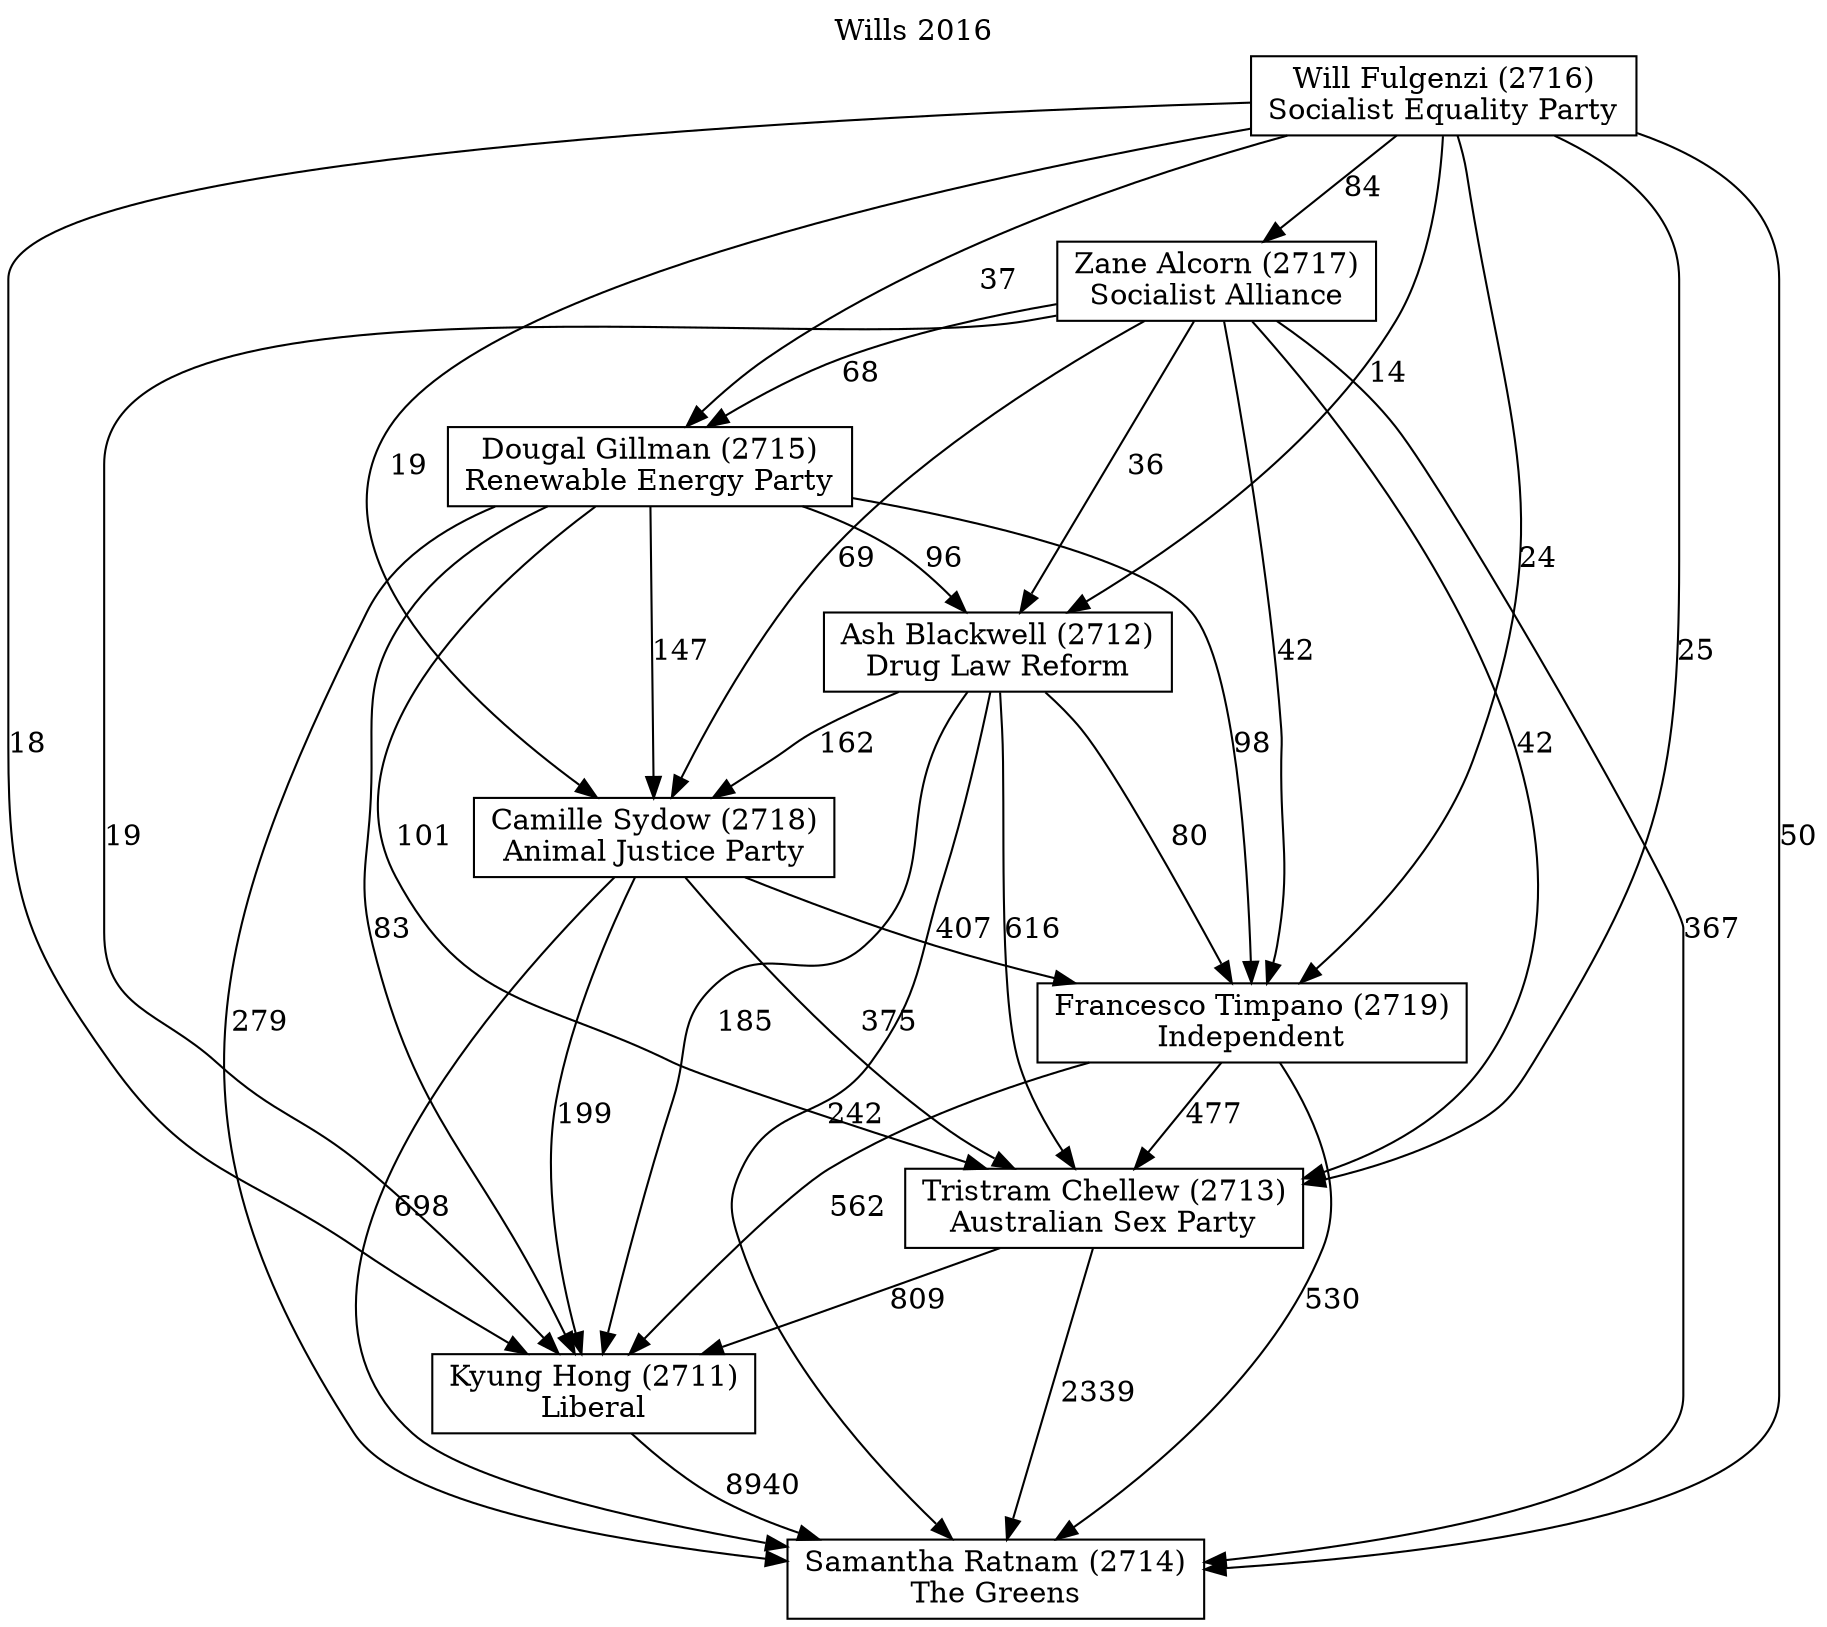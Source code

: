 // House preference flow
digraph "Samantha Ratnam (2714)_Wills_2016" {
	graph [label="Wills 2016" labelloc=t]
	node [shape=box]
	"Samantha Ratnam (2714)" [label="Samantha Ratnam (2714)
The Greens"]
	"Kyung Hong (2711)" [label="Kyung Hong (2711)
Liberal"]
	"Tristram Chellew (2713)" [label="Tristram Chellew (2713)
Australian Sex Party"]
	"Francesco Timpano (2719)" [label="Francesco Timpano (2719)
Independent"]
	"Camille Sydow (2718)" [label="Camille Sydow (2718)
Animal Justice Party"]
	"Ash Blackwell (2712)" [label="Ash Blackwell (2712)
Drug Law Reform"]
	"Dougal Gillman (2715)" [label="Dougal Gillman (2715)
Renewable Energy Party"]
	"Zane Alcorn (2717)" [label="Zane Alcorn (2717)
Socialist Alliance"]
	"Will Fulgenzi (2716)" [label="Will Fulgenzi (2716)
Socialist Equality Party"]
	"Samantha Ratnam (2714)" [label="Samantha Ratnam (2714)
The Greens"]
	"Tristram Chellew (2713)" [label="Tristram Chellew (2713)
Australian Sex Party"]
	"Francesco Timpano (2719)" [label="Francesco Timpano (2719)
Independent"]
	"Camille Sydow (2718)" [label="Camille Sydow (2718)
Animal Justice Party"]
	"Ash Blackwell (2712)" [label="Ash Blackwell (2712)
Drug Law Reform"]
	"Dougal Gillman (2715)" [label="Dougal Gillman (2715)
Renewable Energy Party"]
	"Zane Alcorn (2717)" [label="Zane Alcorn (2717)
Socialist Alliance"]
	"Will Fulgenzi (2716)" [label="Will Fulgenzi (2716)
Socialist Equality Party"]
	"Samantha Ratnam (2714)" [label="Samantha Ratnam (2714)
The Greens"]
	"Francesco Timpano (2719)" [label="Francesco Timpano (2719)
Independent"]
	"Camille Sydow (2718)" [label="Camille Sydow (2718)
Animal Justice Party"]
	"Ash Blackwell (2712)" [label="Ash Blackwell (2712)
Drug Law Reform"]
	"Dougal Gillman (2715)" [label="Dougal Gillman (2715)
Renewable Energy Party"]
	"Zane Alcorn (2717)" [label="Zane Alcorn (2717)
Socialist Alliance"]
	"Will Fulgenzi (2716)" [label="Will Fulgenzi (2716)
Socialist Equality Party"]
	"Samantha Ratnam (2714)" [label="Samantha Ratnam (2714)
The Greens"]
	"Camille Sydow (2718)" [label="Camille Sydow (2718)
Animal Justice Party"]
	"Ash Blackwell (2712)" [label="Ash Blackwell (2712)
Drug Law Reform"]
	"Dougal Gillman (2715)" [label="Dougal Gillman (2715)
Renewable Energy Party"]
	"Zane Alcorn (2717)" [label="Zane Alcorn (2717)
Socialist Alliance"]
	"Will Fulgenzi (2716)" [label="Will Fulgenzi (2716)
Socialist Equality Party"]
	"Samantha Ratnam (2714)" [label="Samantha Ratnam (2714)
The Greens"]
	"Ash Blackwell (2712)" [label="Ash Blackwell (2712)
Drug Law Reform"]
	"Dougal Gillman (2715)" [label="Dougal Gillman (2715)
Renewable Energy Party"]
	"Zane Alcorn (2717)" [label="Zane Alcorn (2717)
Socialist Alliance"]
	"Will Fulgenzi (2716)" [label="Will Fulgenzi (2716)
Socialist Equality Party"]
	"Samantha Ratnam (2714)" [label="Samantha Ratnam (2714)
The Greens"]
	"Dougal Gillman (2715)" [label="Dougal Gillman (2715)
Renewable Energy Party"]
	"Zane Alcorn (2717)" [label="Zane Alcorn (2717)
Socialist Alliance"]
	"Will Fulgenzi (2716)" [label="Will Fulgenzi (2716)
Socialist Equality Party"]
	"Samantha Ratnam (2714)" [label="Samantha Ratnam (2714)
The Greens"]
	"Zane Alcorn (2717)" [label="Zane Alcorn (2717)
Socialist Alliance"]
	"Will Fulgenzi (2716)" [label="Will Fulgenzi (2716)
Socialist Equality Party"]
	"Samantha Ratnam (2714)" [label="Samantha Ratnam (2714)
The Greens"]
	"Will Fulgenzi (2716)" [label="Will Fulgenzi (2716)
Socialist Equality Party"]
	"Will Fulgenzi (2716)" [label="Will Fulgenzi (2716)
Socialist Equality Party"]
	"Zane Alcorn (2717)" [label="Zane Alcorn (2717)
Socialist Alliance"]
	"Will Fulgenzi (2716)" [label="Will Fulgenzi (2716)
Socialist Equality Party"]
	"Will Fulgenzi (2716)" [label="Will Fulgenzi (2716)
Socialist Equality Party"]
	"Dougal Gillman (2715)" [label="Dougal Gillman (2715)
Renewable Energy Party"]
	"Zane Alcorn (2717)" [label="Zane Alcorn (2717)
Socialist Alliance"]
	"Will Fulgenzi (2716)" [label="Will Fulgenzi (2716)
Socialist Equality Party"]
	"Dougal Gillman (2715)" [label="Dougal Gillman (2715)
Renewable Energy Party"]
	"Will Fulgenzi (2716)" [label="Will Fulgenzi (2716)
Socialist Equality Party"]
	"Will Fulgenzi (2716)" [label="Will Fulgenzi (2716)
Socialist Equality Party"]
	"Zane Alcorn (2717)" [label="Zane Alcorn (2717)
Socialist Alliance"]
	"Will Fulgenzi (2716)" [label="Will Fulgenzi (2716)
Socialist Equality Party"]
	"Will Fulgenzi (2716)" [label="Will Fulgenzi (2716)
Socialist Equality Party"]
	"Ash Blackwell (2712)" [label="Ash Blackwell (2712)
Drug Law Reform"]
	"Dougal Gillman (2715)" [label="Dougal Gillman (2715)
Renewable Energy Party"]
	"Zane Alcorn (2717)" [label="Zane Alcorn (2717)
Socialist Alliance"]
	"Will Fulgenzi (2716)" [label="Will Fulgenzi (2716)
Socialist Equality Party"]
	"Ash Blackwell (2712)" [label="Ash Blackwell (2712)
Drug Law Reform"]
	"Zane Alcorn (2717)" [label="Zane Alcorn (2717)
Socialist Alliance"]
	"Will Fulgenzi (2716)" [label="Will Fulgenzi (2716)
Socialist Equality Party"]
	"Ash Blackwell (2712)" [label="Ash Blackwell (2712)
Drug Law Reform"]
	"Will Fulgenzi (2716)" [label="Will Fulgenzi (2716)
Socialist Equality Party"]
	"Will Fulgenzi (2716)" [label="Will Fulgenzi (2716)
Socialist Equality Party"]
	"Zane Alcorn (2717)" [label="Zane Alcorn (2717)
Socialist Alliance"]
	"Will Fulgenzi (2716)" [label="Will Fulgenzi (2716)
Socialist Equality Party"]
	"Will Fulgenzi (2716)" [label="Will Fulgenzi (2716)
Socialist Equality Party"]
	"Dougal Gillman (2715)" [label="Dougal Gillman (2715)
Renewable Energy Party"]
	"Zane Alcorn (2717)" [label="Zane Alcorn (2717)
Socialist Alliance"]
	"Will Fulgenzi (2716)" [label="Will Fulgenzi (2716)
Socialist Equality Party"]
	"Dougal Gillman (2715)" [label="Dougal Gillman (2715)
Renewable Energy Party"]
	"Will Fulgenzi (2716)" [label="Will Fulgenzi (2716)
Socialist Equality Party"]
	"Will Fulgenzi (2716)" [label="Will Fulgenzi (2716)
Socialist Equality Party"]
	"Zane Alcorn (2717)" [label="Zane Alcorn (2717)
Socialist Alliance"]
	"Will Fulgenzi (2716)" [label="Will Fulgenzi (2716)
Socialist Equality Party"]
	"Will Fulgenzi (2716)" [label="Will Fulgenzi (2716)
Socialist Equality Party"]
	"Camille Sydow (2718)" [label="Camille Sydow (2718)
Animal Justice Party"]
	"Ash Blackwell (2712)" [label="Ash Blackwell (2712)
Drug Law Reform"]
	"Dougal Gillman (2715)" [label="Dougal Gillman (2715)
Renewable Energy Party"]
	"Zane Alcorn (2717)" [label="Zane Alcorn (2717)
Socialist Alliance"]
	"Will Fulgenzi (2716)" [label="Will Fulgenzi (2716)
Socialist Equality Party"]
	"Camille Sydow (2718)" [label="Camille Sydow (2718)
Animal Justice Party"]
	"Dougal Gillman (2715)" [label="Dougal Gillman (2715)
Renewable Energy Party"]
	"Zane Alcorn (2717)" [label="Zane Alcorn (2717)
Socialist Alliance"]
	"Will Fulgenzi (2716)" [label="Will Fulgenzi (2716)
Socialist Equality Party"]
	"Camille Sydow (2718)" [label="Camille Sydow (2718)
Animal Justice Party"]
	"Zane Alcorn (2717)" [label="Zane Alcorn (2717)
Socialist Alliance"]
	"Will Fulgenzi (2716)" [label="Will Fulgenzi (2716)
Socialist Equality Party"]
	"Camille Sydow (2718)" [label="Camille Sydow (2718)
Animal Justice Party"]
	"Will Fulgenzi (2716)" [label="Will Fulgenzi (2716)
Socialist Equality Party"]
	"Will Fulgenzi (2716)" [label="Will Fulgenzi (2716)
Socialist Equality Party"]
	"Zane Alcorn (2717)" [label="Zane Alcorn (2717)
Socialist Alliance"]
	"Will Fulgenzi (2716)" [label="Will Fulgenzi (2716)
Socialist Equality Party"]
	"Will Fulgenzi (2716)" [label="Will Fulgenzi (2716)
Socialist Equality Party"]
	"Dougal Gillman (2715)" [label="Dougal Gillman (2715)
Renewable Energy Party"]
	"Zane Alcorn (2717)" [label="Zane Alcorn (2717)
Socialist Alliance"]
	"Will Fulgenzi (2716)" [label="Will Fulgenzi (2716)
Socialist Equality Party"]
	"Dougal Gillman (2715)" [label="Dougal Gillman (2715)
Renewable Energy Party"]
	"Will Fulgenzi (2716)" [label="Will Fulgenzi (2716)
Socialist Equality Party"]
	"Will Fulgenzi (2716)" [label="Will Fulgenzi (2716)
Socialist Equality Party"]
	"Zane Alcorn (2717)" [label="Zane Alcorn (2717)
Socialist Alliance"]
	"Will Fulgenzi (2716)" [label="Will Fulgenzi (2716)
Socialist Equality Party"]
	"Will Fulgenzi (2716)" [label="Will Fulgenzi (2716)
Socialist Equality Party"]
	"Ash Blackwell (2712)" [label="Ash Blackwell (2712)
Drug Law Reform"]
	"Dougal Gillman (2715)" [label="Dougal Gillman (2715)
Renewable Energy Party"]
	"Zane Alcorn (2717)" [label="Zane Alcorn (2717)
Socialist Alliance"]
	"Will Fulgenzi (2716)" [label="Will Fulgenzi (2716)
Socialist Equality Party"]
	"Ash Blackwell (2712)" [label="Ash Blackwell (2712)
Drug Law Reform"]
	"Zane Alcorn (2717)" [label="Zane Alcorn (2717)
Socialist Alliance"]
	"Will Fulgenzi (2716)" [label="Will Fulgenzi (2716)
Socialist Equality Party"]
	"Ash Blackwell (2712)" [label="Ash Blackwell (2712)
Drug Law Reform"]
	"Will Fulgenzi (2716)" [label="Will Fulgenzi (2716)
Socialist Equality Party"]
	"Will Fulgenzi (2716)" [label="Will Fulgenzi (2716)
Socialist Equality Party"]
	"Zane Alcorn (2717)" [label="Zane Alcorn (2717)
Socialist Alliance"]
	"Will Fulgenzi (2716)" [label="Will Fulgenzi (2716)
Socialist Equality Party"]
	"Will Fulgenzi (2716)" [label="Will Fulgenzi (2716)
Socialist Equality Party"]
	"Dougal Gillman (2715)" [label="Dougal Gillman (2715)
Renewable Energy Party"]
	"Zane Alcorn (2717)" [label="Zane Alcorn (2717)
Socialist Alliance"]
	"Will Fulgenzi (2716)" [label="Will Fulgenzi (2716)
Socialist Equality Party"]
	"Dougal Gillman (2715)" [label="Dougal Gillman (2715)
Renewable Energy Party"]
	"Will Fulgenzi (2716)" [label="Will Fulgenzi (2716)
Socialist Equality Party"]
	"Will Fulgenzi (2716)" [label="Will Fulgenzi (2716)
Socialist Equality Party"]
	"Zane Alcorn (2717)" [label="Zane Alcorn (2717)
Socialist Alliance"]
	"Will Fulgenzi (2716)" [label="Will Fulgenzi (2716)
Socialist Equality Party"]
	"Will Fulgenzi (2716)" [label="Will Fulgenzi (2716)
Socialist Equality Party"]
	"Francesco Timpano (2719)" [label="Francesco Timpano (2719)
Independent"]
	"Camille Sydow (2718)" [label="Camille Sydow (2718)
Animal Justice Party"]
	"Ash Blackwell (2712)" [label="Ash Blackwell (2712)
Drug Law Reform"]
	"Dougal Gillman (2715)" [label="Dougal Gillman (2715)
Renewable Energy Party"]
	"Zane Alcorn (2717)" [label="Zane Alcorn (2717)
Socialist Alliance"]
	"Will Fulgenzi (2716)" [label="Will Fulgenzi (2716)
Socialist Equality Party"]
	"Francesco Timpano (2719)" [label="Francesco Timpano (2719)
Independent"]
	"Ash Blackwell (2712)" [label="Ash Blackwell (2712)
Drug Law Reform"]
	"Dougal Gillman (2715)" [label="Dougal Gillman (2715)
Renewable Energy Party"]
	"Zane Alcorn (2717)" [label="Zane Alcorn (2717)
Socialist Alliance"]
	"Will Fulgenzi (2716)" [label="Will Fulgenzi (2716)
Socialist Equality Party"]
	"Francesco Timpano (2719)" [label="Francesco Timpano (2719)
Independent"]
	"Dougal Gillman (2715)" [label="Dougal Gillman (2715)
Renewable Energy Party"]
	"Zane Alcorn (2717)" [label="Zane Alcorn (2717)
Socialist Alliance"]
	"Will Fulgenzi (2716)" [label="Will Fulgenzi (2716)
Socialist Equality Party"]
	"Francesco Timpano (2719)" [label="Francesco Timpano (2719)
Independent"]
	"Zane Alcorn (2717)" [label="Zane Alcorn (2717)
Socialist Alliance"]
	"Will Fulgenzi (2716)" [label="Will Fulgenzi (2716)
Socialist Equality Party"]
	"Francesco Timpano (2719)" [label="Francesco Timpano (2719)
Independent"]
	"Will Fulgenzi (2716)" [label="Will Fulgenzi (2716)
Socialist Equality Party"]
	"Will Fulgenzi (2716)" [label="Will Fulgenzi (2716)
Socialist Equality Party"]
	"Zane Alcorn (2717)" [label="Zane Alcorn (2717)
Socialist Alliance"]
	"Will Fulgenzi (2716)" [label="Will Fulgenzi (2716)
Socialist Equality Party"]
	"Will Fulgenzi (2716)" [label="Will Fulgenzi (2716)
Socialist Equality Party"]
	"Dougal Gillman (2715)" [label="Dougal Gillman (2715)
Renewable Energy Party"]
	"Zane Alcorn (2717)" [label="Zane Alcorn (2717)
Socialist Alliance"]
	"Will Fulgenzi (2716)" [label="Will Fulgenzi (2716)
Socialist Equality Party"]
	"Dougal Gillman (2715)" [label="Dougal Gillman (2715)
Renewable Energy Party"]
	"Will Fulgenzi (2716)" [label="Will Fulgenzi (2716)
Socialist Equality Party"]
	"Will Fulgenzi (2716)" [label="Will Fulgenzi (2716)
Socialist Equality Party"]
	"Zane Alcorn (2717)" [label="Zane Alcorn (2717)
Socialist Alliance"]
	"Will Fulgenzi (2716)" [label="Will Fulgenzi (2716)
Socialist Equality Party"]
	"Will Fulgenzi (2716)" [label="Will Fulgenzi (2716)
Socialist Equality Party"]
	"Ash Blackwell (2712)" [label="Ash Blackwell (2712)
Drug Law Reform"]
	"Dougal Gillman (2715)" [label="Dougal Gillman (2715)
Renewable Energy Party"]
	"Zane Alcorn (2717)" [label="Zane Alcorn (2717)
Socialist Alliance"]
	"Will Fulgenzi (2716)" [label="Will Fulgenzi (2716)
Socialist Equality Party"]
	"Ash Blackwell (2712)" [label="Ash Blackwell (2712)
Drug Law Reform"]
	"Zane Alcorn (2717)" [label="Zane Alcorn (2717)
Socialist Alliance"]
	"Will Fulgenzi (2716)" [label="Will Fulgenzi (2716)
Socialist Equality Party"]
	"Ash Blackwell (2712)" [label="Ash Blackwell (2712)
Drug Law Reform"]
	"Will Fulgenzi (2716)" [label="Will Fulgenzi (2716)
Socialist Equality Party"]
	"Will Fulgenzi (2716)" [label="Will Fulgenzi (2716)
Socialist Equality Party"]
	"Zane Alcorn (2717)" [label="Zane Alcorn (2717)
Socialist Alliance"]
	"Will Fulgenzi (2716)" [label="Will Fulgenzi (2716)
Socialist Equality Party"]
	"Will Fulgenzi (2716)" [label="Will Fulgenzi (2716)
Socialist Equality Party"]
	"Dougal Gillman (2715)" [label="Dougal Gillman (2715)
Renewable Energy Party"]
	"Zane Alcorn (2717)" [label="Zane Alcorn (2717)
Socialist Alliance"]
	"Will Fulgenzi (2716)" [label="Will Fulgenzi (2716)
Socialist Equality Party"]
	"Dougal Gillman (2715)" [label="Dougal Gillman (2715)
Renewable Energy Party"]
	"Will Fulgenzi (2716)" [label="Will Fulgenzi (2716)
Socialist Equality Party"]
	"Will Fulgenzi (2716)" [label="Will Fulgenzi (2716)
Socialist Equality Party"]
	"Zane Alcorn (2717)" [label="Zane Alcorn (2717)
Socialist Alliance"]
	"Will Fulgenzi (2716)" [label="Will Fulgenzi (2716)
Socialist Equality Party"]
	"Will Fulgenzi (2716)" [label="Will Fulgenzi (2716)
Socialist Equality Party"]
	"Camille Sydow (2718)" [label="Camille Sydow (2718)
Animal Justice Party"]
	"Ash Blackwell (2712)" [label="Ash Blackwell (2712)
Drug Law Reform"]
	"Dougal Gillman (2715)" [label="Dougal Gillman (2715)
Renewable Energy Party"]
	"Zane Alcorn (2717)" [label="Zane Alcorn (2717)
Socialist Alliance"]
	"Will Fulgenzi (2716)" [label="Will Fulgenzi (2716)
Socialist Equality Party"]
	"Camille Sydow (2718)" [label="Camille Sydow (2718)
Animal Justice Party"]
	"Dougal Gillman (2715)" [label="Dougal Gillman (2715)
Renewable Energy Party"]
	"Zane Alcorn (2717)" [label="Zane Alcorn (2717)
Socialist Alliance"]
	"Will Fulgenzi (2716)" [label="Will Fulgenzi (2716)
Socialist Equality Party"]
	"Camille Sydow (2718)" [label="Camille Sydow (2718)
Animal Justice Party"]
	"Zane Alcorn (2717)" [label="Zane Alcorn (2717)
Socialist Alliance"]
	"Will Fulgenzi (2716)" [label="Will Fulgenzi (2716)
Socialist Equality Party"]
	"Camille Sydow (2718)" [label="Camille Sydow (2718)
Animal Justice Party"]
	"Will Fulgenzi (2716)" [label="Will Fulgenzi (2716)
Socialist Equality Party"]
	"Will Fulgenzi (2716)" [label="Will Fulgenzi (2716)
Socialist Equality Party"]
	"Zane Alcorn (2717)" [label="Zane Alcorn (2717)
Socialist Alliance"]
	"Will Fulgenzi (2716)" [label="Will Fulgenzi (2716)
Socialist Equality Party"]
	"Will Fulgenzi (2716)" [label="Will Fulgenzi (2716)
Socialist Equality Party"]
	"Dougal Gillman (2715)" [label="Dougal Gillman (2715)
Renewable Energy Party"]
	"Zane Alcorn (2717)" [label="Zane Alcorn (2717)
Socialist Alliance"]
	"Will Fulgenzi (2716)" [label="Will Fulgenzi (2716)
Socialist Equality Party"]
	"Dougal Gillman (2715)" [label="Dougal Gillman (2715)
Renewable Energy Party"]
	"Will Fulgenzi (2716)" [label="Will Fulgenzi (2716)
Socialist Equality Party"]
	"Will Fulgenzi (2716)" [label="Will Fulgenzi (2716)
Socialist Equality Party"]
	"Zane Alcorn (2717)" [label="Zane Alcorn (2717)
Socialist Alliance"]
	"Will Fulgenzi (2716)" [label="Will Fulgenzi (2716)
Socialist Equality Party"]
	"Will Fulgenzi (2716)" [label="Will Fulgenzi (2716)
Socialist Equality Party"]
	"Ash Blackwell (2712)" [label="Ash Blackwell (2712)
Drug Law Reform"]
	"Dougal Gillman (2715)" [label="Dougal Gillman (2715)
Renewable Energy Party"]
	"Zane Alcorn (2717)" [label="Zane Alcorn (2717)
Socialist Alliance"]
	"Will Fulgenzi (2716)" [label="Will Fulgenzi (2716)
Socialist Equality Party"]
	"Ash Blackwell (2712)" [label="Ash Blackwell (2712)
Drug Law Reform"]
	"Zane Alcorn (2717)" [label="Zane Alcorn (2717)
Socialist Alliance"]
	"Will Fulgenzi (2716)" [label="Will Fulgenzi (2716)
Socialist Equality Party"]
	"Ash Blackwell (2712)" [label="Ash Blackwell (2712)
Drug Law Reform"]
	"Will Fulgenzi (2716)" [label="Will Fulgenzi (2716)
Socialist Equality Party"]
	"Will Fulgenzi (2716)" [label="Will Fulgenzi (2716)
Socialist Equality Party"]
	"Zane Alcorn (2717)" [label="Zane Alcorn (2717)
Socialist Alliance"]
	"Will Fulgenzi (2716)" [label="Will Fulgenzi (2716)
Socialist Equality Party"]
	"Will Fulgenzi (2716)" [label="Will Fulgenzi (2716)
Socialist Equality Party"]
	"Dougal Gillman (2715)" [label="Dougal Gillman (2715)
Renewable Energy Party"]
	"Zane Alcorn (2717)" [label="Zane Alcorn (2717)
Socialist Alliance"]
	"Will Fulgenzi (2716)" [label="Will Fulgenzi (2716)
Socialist Equality Party"]
	"Dougal Gillman (2715)" [label="Dougal Gillman (2715)
Renewable Energy Party"]
	"Will Fulgenzi (2716)" [label="Will Fulgenzi (2716)
Socialist Equality Party"]
	"Will Fulgenzi (2716)" [label="Will Fulgenzi (2716)
Socialist Equality Party"]
	"Zane Alcorn (2717)" [label="Zane Alcorn (2717)
Socialist Alliance"]
	"Will Fulgenzi (2716)" [label="Will Fulgenzi (2716)
Socialist Equality Party"]
	"Will Fulgenzi (2716)" [label="Will Fulgenzi (2716)
Socialist Equality Party"]
	"Tristram Chellew (2713)" [label="Tristram Chellew (2713)
Australian Sex Party"]
	"Francesco Timpano (2719)" [label="Francesco Timpano (2719)
Independent"]
	"Camille Sydow (2718)" [label="Camille Sydow (2718)
Animal Justice Party"]
	"Ash Blackwell (2712)" [label="Ash Blackwell (2712)
Drug Law Reform"]
	"Dougal Gillman (2715)" [label="Dougal Gillman (2715)
Renewable Energy Party"]
	"Zane Alcorn (2717)" [label="Zane Alcorn (2717)
Socialist Alliance"]
	"Will Fulgenzi (2716)" [label="Will Fulgenzi (2716)
Socialist Equality Party"]
	"Tristram Chellew (2713)" [label="Tristram Chellew (2713)
Australian Sex Party"]
	"Camille Sydow (2718)" [label="Camille Sydow (2718)
Animal Justice Party"]
	"Ash Blackwell (2712)" [label="Ash Blackwell (2712)
Drug Law Reform"]
	"Dougal Gillman (2715)" [label="Dougal Gillman (2715)
Renewable Energy Party"]
	"Zane Alcorn (2717)" [label="Zane Alcorn (2717)
Socialist Alliance"]
	"Will Fulgenzi (2716)" [label="Will Fulgenzi (2716)
Socialist Equality Party"]
	"Tristram Chellew (2713)" [label="Tristram Chellew (2713)
Australian Sex Party"]
	"Ash Blackwell (2712)" [label="Ash Blackwell (2712)
Drug Law Reform"]
	"Dougal Gillman (2715)" [label="Dougal Gillman (2715)
Renewable Energy Party"]
	"Zane Alcorn (2717)" [label="Zane Alcorn (2717)
Socialist Alliance"]
	"Will Fulgenzi (2716)" [label="Will Fulgenzi (2716)
Socialist Equality Party"]
	"Tristram Chellew (2713)" [label="Tristram Chellew (2713)
Australian Sex Party"]
	"Dougal Gillman (2715)" [label="Dougal Gillman (2715)
Renewable Energy Party"]
	"Zane Alcorn (2717)" [label="Zane Alcorn (2717)
Socialist Alliance"]
	"Will Fulgenzi (2716)" [label="Will Fulgenzi (2716)
Socialist Equality Party"]
	"Tristram Chellew (2713)" [label="Tristram Chellew (2713)
Australian Sex Party"]
	"Zane Alcorn (2717)" [label="Zane Alcorn (2717)
Socialist Alliance"]
	"Will Fulgenzi (2716)" [label="Will Fulgenzi (2716)
Socialist Equality Party"]
	"Tristram Chellew (2713)" [label="Tristram Chellew (2713)
Australian Sex Party"]
	"Will Fulgenzi (2716)" [label="Will Fulgenzi (2716)
Socialist Equality Party"]
	"Will Fulgenzi (2716)" [label="Will Fulgenzi (2716)
Socialist Equality Party"]
	"Zane Alcorn (2717)" [label="Zane Alcorn (2717)
Socialist Alliance"]
	"Will Fulgenzi (2716)" [label="Will Fulgenzi (2716)
Socialist Equality Party"]
	"Will Fulgenzi (2716)" [label="Will Fulgenzi (2716)
Socialist Equality Party"]
	"Dougal Gillman (2715)" [label="Dougal Gillman (2715)
Renewable Energy Party"]
	"Zane Alcorn (2717)" [label="Zane Alcorn (2717)
Socialist Alliance"]
	"Will Fulgenzi (2716)" [label="Will Fulgenzi (2716)
Socialist Equality Party"]
	"Dougal Gillman (2715)" [label="Dougal Gillman (2715)
Renewable Energy Party"]
	"Will Fulgenzi (2716)" [label="Will Fulgenzi (2716)
Socialist Equality Party"]
	"Will Fulgenzi (2716)" [label="Will Fulgenzi (2716)
Socialist Equality Party"]
	"Zane Alcorn (2717)" [label="Zane Alcorn (2717)
Socialist Alliance"]
	"Will Fulgenzi (2716)" [label="Will Fulgenzi (2716)
Socialist Equality Party"]
	"Will Fulgenzi (2716)" [label="Will Fulgenzi (2716)
Socialist Equality Party"]
	"Ash Blackwell (2712)" [label="Ash Blackwell (2712)
Drug Law Reform"]
	"Dougal Gillman (2715)" [label="Dougal Gillman (2715)
Renewable Energy Party"]
	"Zane Alcorn (2717)" [label="Zane Alcorn (2717)
Socialist Alliance"]
	"Will Fulgenzi (2716)" [label="Will Fulgenzi (2716)
Socialist Equality Party"]
	"Ash Blackwell (2712)" [label="Ash Blackwell (2712)
Drug Law Reform"]
	"Zane Alcorn (2717)" [label="Zane Alcorn (2717)
Socialist Alliance"]
	"Will Fulgenzi (2716)" [label="Will Fulgenzi (2716)
Socialist Equality Party"]
	"Ash Blackwell (2712)" [label="Ash Blackwell (2712)
Drug Law Reform"]
	"Will Fulgenzi (2716)" [label="Will Fulgenzi (2716)
Socialist Equality Party"]
	"Will Fulgenzi (2716)" [label="Will Fulgenzi (2716)
Socialist Equality Party"]
	"Zane Alcorn (2717)" [label="Zane Alcorn (2717)
Socialist Alliance"]
	"Will Fulgenzi (2716)" [label="Will Fulgenzi (2716)
Socialist Equality Party"]
	"Will Fulgenzi (2716)" [label="Will Fulgenzi (2716)
Socialist Equality Party"]
	"Dougal Gillman (2715)" [label="Dougal Gillman (2715)
Renewable Energy Party"]
	"Zane Alcorn (2717)" [label="Zane Alcorn (2717)
Socialist Alliance"]
	"Will Fulgenzi (2716)" [label="Will Fulgenzi (2716)
Socialist Equality Party"]
	"Dougal Gillman (2715)" [label="Dougal Gillman (2715)
Renewable Energy Party"]
	"Will Fulgenzi (2716)" [label="Will Fulgenzi (2716)
Socialist Equality Party"]
	"Will Fulgenzi (2716)" [label="Will Fulgenzi (2716)
Socialist Equality Party"]
	"Zane Alcorn (2717)" [label="Zane Alcorn (2717)
Socialist Alliance"]
	"Will Fulgenzi (2716)" [label="Will Fulgenzi (2716)
Socialist Equality Party"]
	"Will Fulgenzi (2716)" [label="Will Fulgenzi (2716)
Socialist Equality Party"]
	"Camille Sydow (2718)" [label="Camille Sydow (2718)
Animal Justice Party"]
	"Ash Blackwell (2712)" [label="Ash Blackwell (2712)
Drug Law Reform"]
	"Dougal Gillman (2715)" [label="Dougal Gillman (2715)
Renewable Energy Party"]
	"Zane Alcorn (2717)" [label="Zane Alcorn (2717)
Socialist Alliance"]
	"Will Fulgenzi (2716)" [label="Will Fulgenzi (2716)
Socialist Equality Party"]
	"Camille Sydow (2718)" [label="Camille Sydow (2718)
Animal Justice Party"]
	"Dougal Gillman (2715)" [label="Dougal Gillman (2715)
Renewable Energy Party"]
	"Zane Alcorn (2717)" [label="Zane Alcorn (2717)
Socialist Alliance"]
	"Will Fulgenzi (2716)" [label="Will Fulgenzi (2716)
Socialist Equality Party"]
	"Camille Sydow (2718)" [label="Camille Sydow (2718)
Animal Justice Party"]
	"Zane Alcorn (2717)" [label="Zane Alcorn (2717)
Socialist Alliance"]
	"Will Fulgenzi (2716)" [label="Will Fulgenzi (2716)
Socialist Equality Party"]
	"Camille Sydow (2718)" [label="Camille Sydow (2718)
Animal Justice Party"]
	"Will Fulgenzi (2716)" [label="Will Fulgenzi (2716)
Socialist Equality Party"]
	"Will Fulgenzi (2716)" [label="Will Fulgenzi (2716)
Socialist Equality Party"]
	"Zane Alcorn (2717)" [label="Zane Alcorn (2717)
Socialist Alliance"]
	"Will Fulgenzi (2716)" [label="Will Fulgenzi (2716)
Socialist Equality Party"]
	"Will Fulgenzi (2716)" [label="Will Fulgenzi (2716)
Socialist Equality Party"]
	"Dougal Gillman (2715)" [label="Dougal Gillman (2715)
Renewable Energy Party"]
	"Zane Alcorn (2717)" [label="Zane Alcorn (2717)
Socialist Alliance"]
	"Will Fulgenzi (2716)" [label="Will Fulgenzi (2716)
Socialist Equality Party"]
	"Dougal Gillman (2715)" [label="Dougal Gillman (2715)
Renewable Energy Party"]
	"Will Fulgenzi (2716)" [label="Will Fulgenzi (2716)
Socialist Equality Party"]
	"Will Fulgenzi (2716)" [label="Will Fulgenzi (2716)
Socialist Equality Party"]
	"Zane Alcorn (2717)" [label="Zane Alcorn (2717)
Socialist Alliance"]
	"Will Fulgenzi (2716)" [label="Will Fulgenzi (2716)
Socialist Equality Party"]
	"Will Fulgenzi (2716)" [label="Will Fulgenzi (2716)
Socialist Equality Party"]
	"Ash Blackwell (2712)" [label="Ash Blackwell (2712)
Drug Law Reform"]
	"Dougal Gillman (2715)" [label="Dougal Gillman (2715)
Renewable Energy Party"]
	"Zane Alcorn (2717)" [label="Zane Alcorn (2717)
Socialist Alliance"]
	"Will Fulgenzi (2716)" [label="Will Fulgenzi (2716)
Socialist Equality Party"]
	"Ash Blackwell (2712)" [label="Ash Blackwell (2712)
Drug Law Reform"]
	"Zane Alcorn (2717)" [label="Zane Alcorn (2717)
Socialist Alliance"]
	"Will Fulgenzi (2716)" [label="Will Fulgenzi (2716)
Socialist Equality Party"]
	"Ash Blackwell (2712)" [label="Ash Blackwell (2712)
Drug Law Reform"]
	"Will Fulgenzi (2716)" [label="Will Fulgenzi (2716)
Socialist Equality Party"]
	"Will Fulgenzi (2716)" [label="Will Fulgenzi (2716)
Socialist Equality Party"]
	"Zane Alcorn (2717)" [label="Zane Alcorn (2717)
Socialist Alliance"]
	"Will Fulgenzi (2716)" [label="Will Fulgenzi (2716)
Socialist Equality Party"]
	"Will Fulgenzi (2716)" [label="Will Fulgenzi (2716)
Socialist Equality Party"]
	"Dougal Gillman (2715)" [label="Dougal Gillman (2715)
Renewable Energy Party"]
	"Zane Alcorn (2717)" [label="Zane Alcorn (2717)
Socialist Alliance"]
	"Will Fulgenzi (2716)" [label="Will Fulgenzi (2716)
Socialist Equality Party"]
	"Dougal Gillman (2715)" [label="Dougal Gillman (2715)
Renewable Energy Party"]
	"Will Fulgenzi (2716)" [label="Will Fulgenzi (2716)
Socialist Equality Party"]
	"Will Fulgenzi (2716)" [label="Will Fulgenzi (2716)
Socialist Equality Party"]
	"Zane Alcorn (2717)" [label="Zane Alcorn (2717)
Socialist Alliance"]
	"Will Fulgenzi (2716)" [label="Will Fulgenzi (2716)
Socialist Equality Party"]
	"Will Fulgenzi (2716)" [label="Will Fulgenzi (2716)
Socialist Equality Party"]
	"Francesco Timpano (2719)" [label="Francesco Timpano (2719)
Independent"]
	"Camille Sydow (2718)" [label="Camille Sydow (2718)
Animal Justice Party"]
	"Ash Blackwell (2712)" [label="Ash Blackwell (2712)
Drug Law Reform"]
	"Dougal Gillman (2715)" [label="Dougal Gillman (2715)
Renewable Energy Party"]
	"Zane Alcorn (2717)" [label="Zane Alcorn (2717)
Socialist Alliance"]
	"Will Fulgenzi (2716)" [label="Will Fulgenzi (2716)
Socialist Equality Party"]
	"Francesco Timpano (2719)" [label="Francesco Timpano (2719)
Independent"]
	"Ash Blackwell (2712)" [label="Ash Blackwell (2712)
Drug Law Reform"]
	"Dougal Gillman (2715)" [label="Dougal Gillman (2715)
Renewable Energy Party"]
	"Zane Alcorn (2717)" [label="Zane Alcorn (2717)
Socialist Alliance"]
	"Will Fulgenzi (2716)" [label="Will Fulgenzi (2716)
Socialist Equality Party"]
	"Francesco Timpano (2719)" [label="Francesco Timpano (2719)
Independent"]
	"Dougal Gillman (2715)" [label="Dougal Gillman (2715)
Renewable Energy Party"]
	"Zane Alcorn (2717)" [label="Zane Alcorn (2717)
Socialist Alliance"]
	"Will Fulgenzi (2716)" [label="Will Fulgenzi (2716)
Socialist Equality Party"]
	"Francesco Timpano (2719)" [label="Francesco Timpano (2719)
Independent"]
	"Zane Alcorn (2717)" [label="Zane Alcorn (2717)
Socialist Alliance"]
	"Will Fulgenzi (2716)" [label="Will Fulgenzi (2716)
Socialist Equality Party"]
	"Francesco Timpano (2719)" [label="Francesco Timpano (2719)
Independent"]
	"Will Fulgenzi (2716)" [label="Will Fulgenzi (2716)
Socialist Equality Party"]
	"Will Fulgenzi (2716)" [label="Will Fulgenzi (2716)
Socialist Equality Party"]
	"Zane Alcorn (2717)" [label="Zane Alcorn (2717)
Socialist Alliance"]
	"Will Fulgenzi (2716)" [label="Will Fulgenzi (2716)
Socialist Equality Party"]
	"Will Fulgenzi (2716)" [label="Will Fulgenzi (2716)
Socialist Equality Party"]
	"Dougal Gillman (2715)" [label="Dougal Gillman (2715)
Renewable Energy Party"]
	"Zane Alcorn (2717)" [label="Zane Alcorn (2717)
Socialist Alliance"]
	"Will Fulgenzi (2716)" [label="Will Fulgenzi (2716)
Socialist Equality Party"]
	"Dougal Gillman (2715)" [label="Dougal Gillman (2715)
Renewable Energy Party"]
	"Will Fulgenzi (2716)" [label="Will Fulgenzi (2716)
Socialist Equality Party"]
	"Will Fulgenzi (2716)" [label="Will Fulgenzi (2716)
Socialist Equality Party"]
	"Zane Alcorn (2717)" [label="Zane Alcorn (2717)
Socialist Alliance"]
	"Will Fulgenzi (2716)" [label="Will Fulgenzi (2716)
Socialist Equality Party"]
	"Will Fulgenzi (2716)" [label="Will Fulgenzi (2716)
Socialist Equality Party"]
	"Ash Blackwell (2712)" [label="Ash Blackwell (2712)
Drug Law Reform"]
	"Dougal Gillman (2715)" [label="Dougal Gillman (2715)
Renewable Energy Party"]
	"Zane Alcorn (2717)" [label="Zane Alcorn (2717)
Socialist Alliance"]
	"Will Fulgenzi (2716)" [label="Will Fulgenzi (2716)
Socialist Equality Party"]
	"Ash Blackwell (2712)" [label="Ash Blackwell (2712)
Drug Law Reform"]
	"Zane Alcorn (2717)" [label="Zane Alcorn (2717)
Socialist Alliance"]
	"Will Fulgenzi (2716)" [label="Will Fulgenzi (2716)
Socialist Equality Party"]
	"Ash Blackwell (2712)" [label="Ash Blackwell (2712)
Drug Law Reform"]
	"Will Fulgenzi (2716)" [label="Will Fulgenzi (2716)
Socialist Equality Party"]
	"Will Fulgenzi (2716)" [label="Will Fulgenzi (2716)
Socialist Equality Party"]
	"Zane Alcorn (2717)" [label="Zane Alcorn (2717)
Socialist Alliance"]
	"Will Fulgenzi (2716)" [label="Will Fulgenzi (2716)
Socialist Equality Party"]
	"Will Fulgenzi (2716)" [label="Will Fulgenzi (2716)
Socialist Equality Party"]
	"Dougal Gillman (2715)" [label="Dougal Gillman (2715)
Renewable Energy Party"]
	"Zane Alcorn (2717)" [label="Zane Alcorn (2717)
Socialist Alliance"]
	"Will Fulgenzi (2716)" [label="Will Fulgenzi (2716)
Socialist Equality Party"]
	"Dougal Gillman (2715)" [label="Dougal Gillman (2715)
Renewable Energy Party"]
	"Will Fulgenzi (2716)" [label="Will Fulgenzi (2716)
Socialist Equality Party"]
	"Will Fulgenzi (2716)" [label="Will Fulgenzi (2716)
Socialist Equality Party"]
	"Zane Alcorn (2717)" [label="Zane Alcorn (2717)
Socialist Alliance"]
	"Will Fulgenzi (2716)" [label="Will Fulgenzi (2716)
Socialist Equality Party"]
	"Will Fulgenzi (2716)" [label="Will Fulgenzi (2716)
Socialist Equality Party"]
	"Camille Sydow (2718)" [label="Camille Sydow (2718)
Animal Justice Party"]
	"Ash Blackwell (2712)" [label="Ash Blackwell (2712)
Drug Law Reform"]
	"Dougal Gillman (2715)" [label="Dougal Gillman (2715)
Renewable Energy Party"]
	"Zane Alcorn (2717)" [label="Zane Alcorn (2717)
Socialist Alliance"]
	"Will Fulgenzi (2716)" [label="Will Fulgenzi (2716)
Socialist Equality Party"]
	"Camille Sydow (2718)" [label="Camille Sydow (2718)
Animal Justice Party"]
	"Dougal Gillman (2715)" [label="Dougal Gillman (2715)
Renewable Energy Party"]
	"Zane Alcorn (2717)" [label="Zane Alcorn (2717)
Socialist Alliance"]
	"Will Fulgenzi (2716)" [label="Will Fulgenzi (2716)
Socialist Equality Party"]
	"Camille Sydow (2718)" [label="Camille Sydow (2718)
Animal Justice Party"]
	"Zane Alcorn (2717)" [label="Zane Alcorn (2717)
Socialist Alliance"]
	"Will Fulgenzi (2716)" [label="Will Fulgenzi (2716)
Socialist Equality Party"]
	"Camille Sydow (2718)" [label="Camille Sydow (2718)
Animal Justice Party"]
	"Will Fulgenzi (2716)" [label="Will Fulgenzi (2716)
Socialist Equality Party"]
	"Will Fulgenzi (2716)" [label="Will Fulgenzi (2716)
Socialist Equality Party"]
	"Zane Alcorn (2717)" [label="Zane Alcorn (2717)
Socialist Alliance"]
	"Will Fulgenzi (2716)" [label="Will Fulgenzi (2716)
Socialist Equality Party"]
	"Will Fulgenzi (2716)" [label="Will Fulgenzi (2716)
Socialist Equality Party"]
	"Dougal Gillman (2715)" [label="Dougal Gillman (2715)
Renewable Energy Party"]
	"Zane Alcorn (2717)" [label="Zane Alcorn (2717)
Socialist Alliance"]
	"Will Fulgenzi (2716)" [label="Will Fulgenzi (2716)
Socialist Equality Party"]
	"Dougal Gillman (2715)" [label="Dougal Gillman (2715)
Renewable Energy Party"]
	"Will Fulgenzi (2716)" [label="Will Fulgenzi (2716)
Socialist Equality Party"]
	"Will Fulgenzi (2716)" [label="Will Fulgenzi (2716)
Socialist Equality Party"]
	"Zane Alcorn (2717)" [label="Zane Alcorn (2717)
Socialist Alliance"]
	"Will Fulgenzi (2716)" [label="Will Fulgenzi (2716)
Socialist Equality Party"]
	"Will Fulgenzi (2716)" [label="Will Fulgenzi (2716)
Socialist Equality Party"]
	"Ash Blackwell (2712)" [label="Ash Blackwell (2712)
Drug Law Reform"]
	"Dougal Gillman (2715)" [label="Dougal Gillman (2715)
Renewable Energy Party"]
	"Zane Alcorn (2717)" [label="Zane Alcorn (2717)
Socialist Alliance"]
	"Will Fulgenzi (2716)" [label="Will Fulgenzi (2716)
Socialist Equality Party"]
	"Ash Blackwell (2712)" [label="Ash Blackwell (2712)
Drug Law Reform"]
	"Zane Alcorn (2717)" [label="Zane Alcorn (2717)
Socialist Alliance"]
	"Will Fulgenzi (2716)" [label="Will Fulgenzi (2716)
Socialist Equality Party"]
	"Ash Blackwell (2712)" [label="Ash Blackwell (2712)
Drug Law Reform"]
	"Will Fulgenzi (2716)" [label="Will Fulgenzi (2716)
Socialist Equality Party"]
	"Will Fulgenzi (2716)" [label="Will Fulgenzi (2716)
Socialist Equality Party"]
	"Zane Alcorn (2717)" [label="Zane Alcorn (2717)
Socialist Alliance"]
	"Will Fulgenzi (2716)" [label="Will Fulgenzi (2716)
Socialist Equality Party"]
	"Will Fulgenzi (2716)" [label="Will Fulgenzi (2716)
Socialist Equality Party"]
	"Dougal Gillman (2715)" [label="Dougal Gillman (2715)
Renewable Energy Party"]
	"Zane Alcorn (2717)" [label="Zane Alcorn (2717)
Socialist Alliance"]
	"Will Fulgenzi (2716)" [label="Will Fulgenzi (2716)
Socialist Equality Party"]
	"Dougal Gillman (2715)" [label="Dougal Gillman (2715)
Renewable Energy Party"]
	"Will Fulgenzi (2716)" [label="Will Fulgenzi (2716)
Socialist Equality Party"]
	"Will Fulgenzi (2716)" [label="Will Fulgenzi (2716)
Socialist Equality Party"]
	"Zane Alcorn (2717)" [label="Zane Alcorn (2717)
Socialist Alliance"]
	"Will Fulgenzi (2716)" [label="Will Fulgenzi (2716)
Socialist Equality Party"]
	"Will Fulgenzi (2716)" [label="Will Fulgenzi (2716)
Socialist Equality Party"]
	"Kyung Hong (2711)" [label="Kyung Hong (2711)
Liberal"]
	"Tristram Chellew (2713)" [label="Tristram Chellew (2713)
Australian Sex Party"]
	"Francesco Timpano (2719)" [label="Francesco Timpano (2719)
Independent"]
	"Camille Sydow (2718)" [label="Camille Sydow (2718)
Animal Justice Party"]
	"Ash Blackwell (2712)" [label="Ash Blackwell (2712)
Drug Law Reform"]
	"Dougal Gillman (2715)" [label="Dougal Gillman (2715)
Renewable Energy Party"]
	"Zane Alcorn (2717)" [label="Zane Alcorn (2717)
Socialist Alliance"]
	"Will Fulgenzi (2716)" [label="Will Fulgenzi (2716)
Socialist Equality Party"]
	"Kyung Hong (2711)" [label="Kyung Hong (2711)
Liberal"]
	"Francesco Timpano (2719)" [label="Francesco Timpano (2719)
Independent"]
	"Camille Sydow (2718)" [label="Camille Sydow (2718)
Animal Justice Party"]
	"Ash Blackwell (2712)" [label="Ash Blackwell (2712)
Drug Law Reform"]
	"Dougal Gillman (2715)" [label="Dougal Gillman (2715)
Renewable Energy Party"]
	"Zane Alcorn (2717)" [label="Zane Alcorn (2717)
Socialist Alliance"]
	"Will Fulgenzi (2716)" [label="Will Fulgenzi (2716)
Socialist Equality Party"]
	"Kyung Hong (2711)" [label="Kyung Hong (2711)
Liberal"]
	"Camille Sydow (2718)" [label="Camille Sydow (2718)
Animal Justice Party"]
	"Ash Blackwell (2712)" [label="Ash Blackwell (2712)
Drug Law Reform"]
	"Dougal Gillman (2715)" [label="Dougal Gillman (2715)
Renewable Energy Party"]
	"Zane Alcorn (2717)" [label="Zane Alcorn (2717)
Socialist Alliance"]
	"Will Fulgenzi (2716)" [label="Will Fulgenzi (2716)
Socialist Equality Party"]
	"Kyung Hong (2711)" [label="Kyung Hong (2711)
Liberal"]
	"Ash Blackwell (2712)" [label="Ash Blackwell (2712)
Drug Law Reform"]
	"Dougal Gillman (2715)" [label="Dougal Gillman (2715)
Renewable Energy Party"]
	"Zane Alcorn (2717)" [label="Zane Alcorn (2717)
Socialist Alliance"]
	"Will Fulgenzi (2716)" [label="Will Fulgenzi (2716)
Socialist Equality Party"]
	"Kyung Hong (2711)" [label="Kyung Hong (2711)
Liberal"]
	"Dougal Gillman (2715)" [label="Dougal Gillman (2715)
Renewable Energy Party"]
	"Zane Alcorn (2717)" [label="Zane Alcorn (2717)
Socialist Alliance"]
	"Will Fulgenzi (2716)" [label="Will Fulgenzi (2716)
Socialist Equality Party"]
	"Kyung Hong (2711)" [label="Kyung Hong (2711)
Liberal"]
	"Zane Alcorn (2717)" [label="Zane Alcorn (2717)
Socialist Alliance"]
	"Will Fulgenzi (2716)" [label="Will Fulgenzi (2716)
Socialist Equality Party"]
	"Kyung Hong (2711)" [label="Kyung Hong (2711)
Liberal"]
	"Will Fulgenzi (2716)" [label="Will Fulgenzi (2716)
Socialist Equality Party"]
	"Will Fulgenzi (2716)" [label="Will Fulgenzi (2716)
Socialist Equality Party"]
	"Zane Alcorn (2717)" [label="Zane Alcorn (2717)
Socialist Alliance"]
	"Will Fulgenzi (2716)" [label="Will Fulgenzi (2716)
Socialist Equality Party"]
	"Will Fulgenzi (2716)" [label="Will Fulgenzi (2716)
Socialist Equality Party"]
	"Dougal Gillman (2715)" [label="Dougal Gillman (2715)
Renewable Energy Party"]
	"Zane Alcorn (2717)" [label="Zane Alcorn (2717)
Socialist Alliance"]
	"Will Fulgenzi (2716)" [label="Will Fulgenzi (2716)
Socialist Equality Party"]
	"Dougal Gillman (2715)" [label="Dougal Gillman (2715)
Renewable Energy Party"]
	"Will Fulgenzi (2716)" [label="Will Fulgenzi (2716)
Socialist Equality Party"]
	"Will Fulgenzi (2716)" [label="Will Fulgenzi (2716)
Socialist Equality Party"]
	"Zane Alcorn (2717)" [label="Zane Alcorn (2717)
Socialist Alliance"]
	"Will Fulgenzi (2716)" [label="Will Fulgenzi (2716)
Socialist Equality Party"]
	"Will Fulgenzi (2716)" [label="Will Fulgenzi (2716)
Socialist Equality Party"]
	"Ash Blackwell (2712)" [label="Ash Blackwell (2712)
Drug Law Reform"]
	"Dougal Gillman (2715)" [label="Dougal Gillman (2715)
Renewable Energy Party"]
	"Zane Alcorn (2717)" [label="Zane Alcorn (2717)
Socialist Alliance"]
	"Will Fulgenzi (2716)" [label="Will Fulgenzi (2716)
Socialist Equality Party"]
	"Ash Blackwell (2712)" [label="Ash Blackwell (2712)
Drug Law Reform"]
	"Zane Alcorn (2717)" [label="Zane Alcorn (2717)
Socialist Alliance"]
	"Will Fulgenzi (2716)" [label="Will Fulgenzi (2716)
Socialist Equality Party"]
	"Ash Blackwell (2712)" [label="Ash Blackwell (2712)
Drug Law Reform"]
	"Will Fulgenzi (2716)" [label="Will Fulgenzi (2716)
Socialist Equality Party"]
	"Will Fulgenzi (2716)" [label="Will Fulgenzi (2716)
Socialist Equality Party"]
	"Zane Alcorn (2717)" [label="Zane Alcorn (2717)
Socialist Alliance"]
	"Will Fulgenzi (2716)" [label="Will Fulgenzi (2716)
Socialist Equality Party"]
	"Will Fulgenzi (2716)" [label="Will Fulgenzi (2716)
Socialist Equality Party"]
	"Dougal Gillman (2715)" [label="Dougal Gillman (2715)
Renewable Energy Party"]
	"Zane Alcorn (2717)" [label="Zane Alcorn (2717)
Socialist Alliance"]
	"Will Fulgenzi (2716)" [label="Will Fulgenzi (2716)
Socialist Equality Party"]
	"Dougal Gillman (2715)" [label="Dougal Gillman (2715)
Renewable Energy Party"]
	"Will Fulgenzi (2716)" [label="Will Fulgenzi (2716)
Socialist Equality Party"]
	"Will Fulgenzi (2716)" [label="Will Fulgenzi (2716)
Socialist Equality Party"]
	"Zane Alcorn (2717)" [label="Zane Alcorn (2717)
Socialist Alliance"]
	"Will Fulgenzi (2716)" [label="Will Fulgenzi (2716)
Socialist Equality Party"]
	"Will Fulgenzi (2716)" [label="Will Fulgenzi (2716)
Socialist Equality Party"]
	"Camille Sydow (2718)" [label="Camille Sydow (2718)
Animal Justice Party"]
	"Ash Blackwell (2712)" [label="Ash Blackwell (2712)
Drug Law Reform"]
	"Dougal Gillman (2715)" [label="Dougal Gillman (2715)
Renewable Energy Party"]
	"Zane Alcorn (2717)" [label="Zane Alcorn (2717)
Socialist Alliance"]
	"Will Fulgenzi (2716)" [label="Will Fulgenzi (2716)
Socialist Equality Party"]
	"Camille Sydow (2718)" [label="Camille Sydow (2718)
Animal Justice Party"]
	"Dougal Gillman (2715)" [label="Dougal Gillman (2715)
Renewable Energy Party"]
	"Zane Alcorn (2717)" [label="Zane Alcorn (2717)
Socialist Alliance"]
	"Will Fulgenzi (2716)" [label="Will Fulgenzi (2716)
Socialist Equality Party"]
	"Camille Sydow (2718)" [label="Camille Sydow (2718)
Animal Justice Party"]
	"Zane Alcorn (2717)" [label="Zane Alcorn (2717)
Socialist Alliance"]
	"Will Fulgenzi (2716)" [label="Will Fulgenzi (2716)
Socialist Equality Party"]
	"Camille Sydow (2718)" [label="Camille Sydow (2718)
Animal Justice Party"]
	"Will Fulgenzi (2716)" [label="Will Fulgenzi (2716)
Socialist Equality Party"]
	"Will Fulgenzi (2716)" [label="Will Fulgenzi (2716)
Socialist Equality Party"]
	"Zane Alcorn (2717)" [label="Zane Alcorn (2717)
Socialist Alliance"]
	"Will Fulgenzi (2716)" [label="Will Fulgenzi (2716)
Socialist Equality Party"]
	"Will Fulgenzi (2716)" [label="Will Fulgenzi (2716)
Socialist Equality Party"]
	"Dougal Gillman (2715)" [label="Dougal Gillman (2715)
Renewable Energy Party"]
	"Zane Alcorn (2717)" [label="Zane Alcorn (2717)
Socialist Alliance"]
	"Will Fulgenzi (2716)" [label="Will Fulgenzi (2716)
Socialist Equality Party"]
	"Dougal Gillman (2715)" [label="Dougal Gillman (2715)
Renewable Energy Party"]
	"Will Fulgenzi (2716)" [label="Will Fulgenzi (2716)
Socialist Equality Party"]
	"Will Fulgenzi (2716)" [label="Will Fulgenzi (2716)
Socialist Equality Party"]
	"Zane Alcorn (2717)" [label="Zane Alcorn (2717)
Socialist Alliance"]
	"Will Fulgenzi (2716)" [label="Will Fulgenzi (2716)
Socialist Equality Party"]
	"Will Fulgenzi (2716)" [label="Will Fulgenzi (2716)
Socialist Equality Party"]
	"Ash Blackwell (2712)" [label="Ash Blackwell (2712)
Drug Law Reform"]
	"Dougal Gillman (2715)" [label="Dougal Gillman (2715)
Renewable Energy Party"]
	"Zane Alcorn (2717)" [label="Zane Alcorn (2717)
Socialist Alliance"]
	"Will Fulgenzi (2716)" [label="Will Fulgenzi (2716)
Socialist Equality Party"]
	"Ash Blackwell (2712)" [label="Ash Blackwell (2712)
Drug Law Reform"]
	"Zane Alcorn (2717)" [label="Zane Alcorn (2717)
Socialist Alliance"]
	"Will Fulgenzi (2716)" [label="Will Fulgenzi (2716)
Socialist Equality Party"]
	"Ash Blackwell (2712)" [label="Ash Blackwell (2712)
Drug Law Reform"]
	"Will Fulgenzi (2716)" [label="Will Fulgenzi (2716)
Socialist Equality Party"]
	"Will Fulgenzi (2716)" [label="Will Fulgenzi (2716)
Socialist Equality Party"]
	"Zane Alcorn (2717)" [label="Zane Alcorn (2717)
Socialist Alliance"]
	"Will Fulgenzi (2716)" [label="Will Fulgenzi (2716)
Socialist Equality Party"]
	"Will Fulgenzi (2716)" [label="Will Fulgenzi (2716)
Socialist Equality Party"]
	"Dougal Gillman (2715)" [label="Dougal Gillman (2715)
Renewable Energy Party"]
	"Zane Alcorn (2717)" [label="Zane Alcorn (2717)
Socialist Alliance"]
	"Will Fulgenzi (2716)" [label="Will Fulgenzi (2716)
Socialist Equality Party"]
	"Dougal Gillman (2715)" [label="Dougal Gillman (2715)
Renewable Energy Party"]
	"Will Fulgenzi (2716)" [label="Will Fulgenzi (2716)
Socialist Equality Party"]
	"Will Fulgenzi (2716)" [label="Will Fulgenzi (2716)
Socialist Equality Party"]
	"Zane Alcorn (2717)" [label="Zane Alcorn (2717)
Socialist Alliance"]
	"Will Fulgenzi (2716)" [label="Will Fulgenzi (2716)
Socialist Equality Party"]
	"Will Fulgenzi (2716)" [label="Will Fulgenzi (2716)
Socialist Equality Party"]
	"Francesco Timpano (2719)" [label="Francesco Timpano (2719)
Independent"]
	"Camille Sydow (2718)" [label="Camille Sydow (2718)
Animal Justice Party"]
	"Ash Blackwell (2712)" [label="Ash Blackwell (2712)
Drug Law Reform"]
	"Dougal Gillman (2715)" [label="Dougal Gillman (2715)
Renewable Energy Party"]
	"Zane Alcorn (2717)" [label="Zane Alcorn (2717)
Socialist Alliance"]
	"Will Fulgenzi (2716)" [label="Will Fulgenzi (2716)
Socialist Equality Party"]
	"Francesco Timpano (2719)" [label="Francesco Timpano (2719)
Independent"]
	"Ash Blackwell (2712)" [label="Ash Blackwell (2712)
Drug Law Reform"]
	"Dougal Gillman (2715)" [label="Dougal Gillman (2715)
Renewable Energy Party"]
	"Zane Alcorn (2717)" [label="Zane Alcorn (2717)
Socialist Alliance"]
	"Will Fulgenzi (2716)" [label="Will Fulgenzi (2716)
Socialist Equality Party"]
	"Francesco Timpano (2719)" [label="Francesco Timpano (2719)
Independent"]
	"Dougal Gillman (2715)" [label="Dougal Gillman (2715)
Renewable Energy Party"]
	"Zane Alcorn (2717)" [label="Zane Alcorn (2717)
Socialist Alliance"]
	"Will Fulgenzi (2716)" [label="Will Fulgenzi (2716)
Socialist Equality Party"]
	"Francesco Timpano (2719)" [label="Francesco Timpano (2719)
Independent"]
	"Zane Alcorn (2717)" [label="Zane Alcorn (2717)
Socialist Alliance"]
	"Will Fulgenzi (2716)" [label="Will Fulgenzi (2716)
Socialist Equality Party"]
	"Francesco Timpano (2719)" [label="Francesco Timpano (2719)
Independent"]
	"Will Fulgenzi (2716)" [label="Will Fulgenzi (2716)
Socialist Equality Party"]
	"Will Fulgenzi (2716)" [label="Will Fulgenzi (2716)
Socialist Equality Party"]
	"Zane Alcorn (2717)" [label="Zane Alcorn (2717)
Socialist Alliance"]
	"Will Fulgenzi (2716)" [label="Will Fulgenzi (2716)
Socialist Equality Party"]
	"Will Fulgenzi (2716)" [label="Will Fulgenzi (2716)
Socialist Equality Party"]
	"Dougal Gillman (2715)" [label="Dougal Gillman (2715)
Renewable Energy Party"]
	"Zane Alcorn (2717)" [label="Zane Alcorn (2717)
Socialist Alliance"]
	"Will Fulgenzi (2716)" [label="Will Fulgenzi (2716)
Socialist Equality Party"]
	"Dougal Gillman (2715)" [label="Dougal Gillman (2715)
Renewable Energy Party"]
	"Will Fulgenzi (2716)" [label="Will Fulgenzi (2716)
Socialist Equality Party"]
	"Will Fulgenzi (2716)" [label="Will Fulgenzi (2716)
Socialist Equality Party"]
	"Zane Alcorn (2717)" [label="Zane Alcorn (2717)
Socialist Alliance"]
	"Will Fulgenzi (2716)" [label="Will Fulgenzi (2716)
Socialist Equality Party"]
	"Will Fulgenzi (2716)" [label="Will Fulgenzi (2716)
Socialist Equality Party"]
	"Ash Blackwell (2712)" [label="Ash Blackwell (2712)
Drug Law Reform"]
	"Dougal Gillman (2715)" [label="Dougal Gillman (2715)
Renewable Energy Party"]
	"Zane Alcorn (2717)" [label="Zane Alcorn (2717)
Socialist Alliance"]
	"Will Fulgenzi (2716)" [label="Will Fulgenzi (2716)
Socialist Equality Party"]
	"Ash Blackwell (2712)" [label="Ash Blackwell (2712)
Drug Law Reform"]
	"Zane Alcorn (2717)" [label="Zane Alcorn (2717)
Socialist Alliance"]
	"Will Fulgenzi (2716)" [label="Will Fulgenzi (2716)
Socialist Equality Party"]
	"Ash Blackwell (2712)" [label="Ash Blackwell (2712)
Drug Law Reform"]
	"Will Fulgenzi (2716)" [label="Will Fulgenzi (2716)
Socialist Equality Party"]
	"Will Fulgenzi (2716)" [label="Will Fulgenzi (2716)
Socialist Equality Party"]
	"Zane Alcorn (2717)" [label="Zane Alcorn (2717)
Socialist Alliance"]
	"Will Fulgenzi (2716)" [label="Will Fulgenzi (2716)
Socialist Equality Party"]
	"Will Fulgenzi (2716)" [label="Will Fulgenzi (2716)
Socialist Equality Party"]
	"Dougal Gillman (2715)" [label="Dougal Gillman (2715)
Renewable Energy Party"]
	"Zane Alcorn (2717)" [label="Zane Alcorn (2717)
Socialist Alliance"]
	"Will Fulgenzi (2716)" [label="Will Fulgenzi (2716)
Socialist Equality Party"]
	"Dougal Gillman (2715)" [label="Dougal Gillman (2715)
Renewable Energy Party"]
	"Will Fulgenzi (2716)" [label="Will Fulgenzi (2716)
Socialist Equality Party"]
	"Will Fulgenzi (2716)" [label="Will Fulgenzi (2716)
Socialist Equality Party"]
	"Zane Alcorn (2717)" [label="Zane Alcorn (2717)
Socialist Alliance"]
	"Will Fulgenzi (2716)" [label="Will Fulgenzi (2716)
Socialist Equality Party"]
	"Will Fulgenzi (2716)" [label="Will Fulgenzi (2716)
Socialist Equality Party"]
	"Camille Sydow (2718)" [label="Camille Sydow (2718)
Animal Justice Party"]
	"Ash Blackwell (2712)" [label="Ash Blackwell (2712)
Drug Law Reform"]
	"Dougal Gillman (2715)" [label="Dougal Gillman (2715)
Renewable Energy Party"]
	"Zane Alcorn (2717)" [label="Zane Alcorn (2717)
Socialist Alliance"]
	"Will Fulgenzi (2716)" [label="Will Fulgenzi (2716)
Socialist Equality Party"]
	"Camille Sydow (2718)" [label="Camille Sydow (2718)
Animal Justice Party"]
	"Dougal Gillman (2715)" [label="Dougal Gillman (2715)
Renewable Energy Party"]
	"Zane Alcorn (2717)" [label="Zane Alcorn (2717)
Socialist Alliance"]
	"Will Fulgenzi (2716)" [label="Will Fulgenzi (2716)
Socialist Equality Party"]
	"Camille Sydow (2718)" [label="Camille Sydow (2718)
Animal Justice Party"]
	"Zane Alcorn (2717)" [label="Zane Alcorn (2717)
Socialist Alliance"]
	"Will Fulgenzi (2716)" [label="Will Fulgenzi (2716)
Socialist Equality Party"]
	"Camille Sydow (2718)" [label="Camille Sydow (2718)
Animal Justice Party"]
	"Will Fulgenzi (2716)" [label="Will Fulgenzi (2716)
Socialist Equality Party"]
	"Will Fulgenzi (2716)" [label="Will Fulgenzi (2716)
Socialist Equality Party"]
	"Zane Alcorn (2717)" [label="Zane Alcorn (2717)
Socialist Alliance"]
	"Will Fulgenzi (2716)" [label="Will Fulgenzi (2716)
Socialist Equality Party"]
	"Will Fulgenzi (2716)" [label="Will Fulgenzi (2716)
Socialist Equality Party"]
	"Dougal Gillman (2715)" [label="Dougal Gillman (2715)
Renewable Energy Party"]
	"Zane Alcorn (2717)" [label="Zane Alcorn (2717)
Socialist Alliance"]
	"Will Fulgenzi (2716)" [label="Will Fulgenzi (2716)
Socialist Equality Party"]
	"Dougal Gillman (2715)" [label="Dougal Gillman (2715)
Renewable Energy Party"]
	"Will Fulgenzi (2716)" [label="Will Fulgenzi (2716)
Socialist Equality Party"]
	"Will Fulgenzi (2716)" [label="Will Fulgenzi (2716)
Socialist Equality Party"]
	"Zane Alcorn (2717)" [label="Zane Alcorn (2717)
Socialist Alliance"]
	"Will Fulgenzi (2716)" [label="Will Fulgenzi (2716)
Socialist Equality Party"]
	"Will Fulgenzi (2716)" [label="Will Fulgenzi (2716)
Socialist Equality Party"]
	"Ash Blackwell (2712)" [label="Ash Blackwell (2712)
Drug Law Reform"]
	"Dougal Gillman (2715)" [label="Dougal Gillman (2715)
Renewable Energy Party"]
	"Zane Alcorn (2717)" [label="Zane Alcorn (2717)
Socialist Alliance"]
	"Will Fulgenzi (2716)" [label="Will Fulgenzi (2716)
Socialist Equality Party"]
	"Ash Blackwell (2712)" [label="Ash Blackwell (2712)
Drug Law Reform"]
	"Zane Alcorn (2717)" [label="Zane Alcorn (2717)
Socialist Alliance"]
	"Will Fulgenzi (2716)" [label="Will Fulgenzi (2716)
Socialist Equality Party"]
	"Ash Blackwell (2712)" [label="Ash Blackwell (2712)
Drug Law Reform"]
	"Will Fulgenzi (2716)" [label="Will Fulgenzi (2716)
Socialist Equality Party"]
	"Will Fulgenzi (2716)" [label="Will Fulgenzi (2716)
Socialist Equality Party"]
	"Zane Alcorn (2717)" [label="Zane Alcorn (2717)
Socialist Alliance"]
	"Will Fulgenzi (2716)" [label="Will Fulgenzi (2716)
Socialist Equality Party"]
	"Will Fulgenzi (2716)" [label="Will Fulgenzi (2716)
Socialist Equality Party"]
	"Dougal Gillman (2715)" [label="Dougal Gillman (2715)
Renewable Energy Party"]
	"Zane Alcorn (2717)" [label="Zane Alcorn (2717)
Socialist Alliance"]
	"Will Fulgenzi (2716)" [label="Will Fulgenzi (2716)
Socialist Equality Party"]
	"Dougal Gillman (2715)" [label="Dougal Gillman (2715)
Renewable Energy Party"]
	"Will Fulgenzi (2716)" [label="Will Fulgenzi (2716)
Socialist Equality Party"]
	"Will Fulgenzi (2716)" [label="Will Fulgenzi (2716)
Socialist Equality Party"]
	"Zane Alcorn (2717)" [label="Zane Alcorn (2717)
Socialist Alliance"]
	"Will Fulgenzi (2716)" [label="Will Fulgenzi (2716)
Socialist Equality Party"]
	"Will Fulgenzi (2716)" [label="Will Fulgenzi (2716)
Socialist Equality Party"]
	"Tristram Chellew (2713)" [label="Tristram Chellew (2713)
Australian Sex Party"]
	"Francesco Timpano (2719)" [label="Francesco Timpano (2719)
Independent"]
	"Camille Sydow (2718)" [label="Camille Sydow (2718)
Animal Justice Party"]
	"Ash Blackwell (2712)" [label="Ash Blackwell (2712)
Drug Law Reform"]
	"Dougal Gillman (2715)" [label="Dougal Gillman (2715)
Renewable Energy Party"]
	"Zane Alcorn (2717)" [label="Zane Alcorn (2717)
Socialist Alliance"]
	"Will Fulgenzi (2716)" [label="Will Fulgenzi (2716)
Socialist Equality Party"]
	"Tristram Chellew (2713)" [label="Tristram Chellew (2713)
Australian Sex Party"]
	"Camille Sydow (2718)" [label="Camille Sydow (2718)
Animal Justice Party"]
	"Ash Blackwell (2712)" [label="Ash Blackwell (2712)
Drug Law Reform"]
	"Dougal Gillman (2715)" [label="Dougal Gillman (2715)
Renewable Energy Party"]
	"Zane Alcorn (2717)" [label="Zane Alcorn (2717)
Socialist Alliance"]
	"Will Fulgenzi (2716)" [label="Will Fulgenzi (2716)
Socialist Equality Party"]
	"Tristram Chellew (2713)" [label="Tristram Chellew (2713)
Australian Sex Party"]
	"Ash Blackwell (2712)" [label="Ash Blackwell (2712)
Drug Law Reform"]
	"Dougal Gillman (2715)" [label="Dougal Gillman (2715)
Renewable Energy Party"]
	"Zane Alcorn (2717)" [label="Zane Alcorn (2717)
Socialist Alliance"]
	"Will Fulgenzi (2716)" [label="Will Fulgenzi (2716)
Socialist Equality Party"]
	"Tristram Chellew (2713)" [label="Tristram Chellew (2713)
Australian Sex Party"]
	"Dougal Gillman (2715)" [label="Dougal Gillman (2715)
Renewable Energy Party"]
	"Zane Alcorn (2717)" [label="Zane Alcorn (2717)
Socialist Alliance"]
	"Will Fulgenzi (2716)" [label="Will Fulgenzi (2716)
Socialist Equality Party"]
	"Tristram Chellew (2713)" [label="Tristram Chellew (2713)
Australian Sex Party"]
	"Zane Alcorn (2717)" [label="Zane Alcorn (2717)
Socialist Alliance"]
	"Will Fulgenzi (2716)" [label="Will Fulgenzi (2716)
Socialist Equality Party"]
	"Tristram Chellew (2713)" [label="Tristram Chellew (2713)
Australian Sex Party"]
	"Will Fulgenzi (2716)" [label="Will Fulgenzi (2716)
Socialist Equality Party"]
	"Will Fulgenzi (2716)" [label="Will Fulgenzi (2716)
Socialist Equality Party"]
	"Zane Alcorn (2717)" [label="Zane Alcorn (2717)
Socialist Alliance"]
	"Will Fulgenzi (2716)" [label="Will Fulgenzi (2716)
Socialist Equality Party"]
	"Will Fulgenzi (2716)" [label="Will Fulgenzi (2716)
Socialist Equality Party"]
	"Dougal Gillman (2715)" [label="Dougal Gillman (2715)
Renewable Energy Party"]
	"Zane Alcorn (2717)" [label="Zane Alcorn (2717)
Socialist Alliance"]
	"Will Fulgenzi (2716)" [label="Will Fulgenzi (2716)
Socialist Equality Party"]
	"Dougal Gillman (2715)" [label="Dougal Gillman (2715)
Renewable Energy Party"]
	"Will Fulgenzi (2716)" [label="Will Fulgenzi (2716)
Socialist Equality Party"]
	"Will Fulgenzi (2716)" [label="Will Fulgenzi (2716)
Socialist Equality Party"]
	"Zane Alcorn (2717)" [label="Zane Alcorn (2717)
Socialist Alliance"]
	"Will Fulgenzi (2716)" [label="Will Fulgenzi (2716)
Socialist Equality Party"]
	"Will Fulgenzi (2716)" [label="Will Fulgenzi (2716)
Socialist Equality Party"]
	"Ash Blackwell (2712)" [label="Ash Blackwell (2712)
Drug Law Reform"]
	"Dougal Gillman (2715)" [label="Dougal Gillman (2715)
Renewable Energy Party"]
	"Zane Alcorn (2717)" [label="Zane Alcorn (2717)
Socialist Alliance"]
	"Will Fulgenzi (2716)" [label="Will Fulgenzi (2716)
Socialist Equality Party"]
	"Ash Blackwell (2712)" [label="Ash Blackwell (2712)
Drug Law Reform"]
	"Zane Alcorn (2717)" [label="Zane Alcorn (2717)
Socialist Alliance"]
	"Will Fulgenzi (2716)" [label="Will Fulgenzi (2716)
Socialist Equality Party"]
	"Ash Blackwell (2712)" [label="Ash Blackwell (2712)
Drug Law Reform"]
	"Will Fulgenzi (2716)" [label="Will Fulgenzi (2716)
Socialist Equality Party"]
	"Will Fulgenzi (2716)" [label="Will Fulgenzi (2716)
Socialist Equality Party"]
	"Zane Alcorn (2717)" [label="Zane Alcorn (2717)
Socialist Alliance"]
	"Will Fulgenzi (2716)" [label="Will Fulgenzi (2716)
Socialist Equality Party"]
	"Will Fulgenzi (2716)" [label="Will Fulgenzi (2716)
Socialist Equality Party"]
	"Dougal Gillman (2715)" [label="Dougal Gillman (2715)
Renewable Energy Party"]
	"Zane Alcorn (2717)" [label="Zane Alcorn (2717)
Socialist Alliance"]
	"Will Fulgenzi (2716)" [label="Will Fulgenzi (2716)
Socialist Equality Party"]
	"Dougal Gillman (2715)" [label="Dougal Gillman (2715)
Renewable Energy Party"]
	"Will Fulgenzi (2716)" [label="Will Fulgenzi (2716)
Socialist Equality Party"]
	"Will Fulgenzi (2716)" [label="Will Fulgenzi (2716)
Socialist Equality Party"]
	"Zane Alcorn (2717)" [label="Zane Alcorn (2717)
Socialist Alliance"]
	"Will Fulgenzi (2716)" [label="Will Fulgenzi (2716)
Socialist Equality Party"]
	"Will Fulgenzi (2716)" [label="Will Fulgenzi (2716)
Socialist Equality Party"]
	"Camille Sydow (2718)" [label="Camille Sydow (2718)
Animal Justice Party"]
	"Ash Blackwell (2712)" [label="Ash Blackwell (2712)
Drug Law Reform"]
	"Dougal Gillman (2715)" [label="Dougal Gillman (2715)
Renewable Energy Party"]
	"Zane Alcorn (2717)" [label="Zane Alcorn (2717)
Socialist Alliance"]
	"Will Fulgenzi (2716)" [label="Will Fulgenzi (2716)
Socialist Equality Party"]
	"Camille Sydow (2718)" [label="Camille Sydow (2718)
Animal Justice Party"]
	"Dougal Gillman (2715)" [label="Dougal Gillman (2715)
Renewable Energy Party"]
	"Zane Alcorn (2717)" [label="Zane Alcorn (2717)
Socialist Alliance"]
	"Will Fulgenzi (2716)" [label="Will Fulgenzi (2716)
Socialist Equality Party"]
	"Camille Sydow (2718)" [label="Camille Sydow (2718)
Animal Justice Party"]
	"Zane Alcorn (2717)" [label="Zane Alcorn (2717)
Socialist Alliance"]
	"Will Fulgenzi (2716)" [label="Will Fulgenzi (2716)
Socialist Equality Party"]
	"Camille Sydow (2718)" [label="Camille Sydow (2718)
Animal Justice Party"]
	"Will Fulgenzi (2716)" [label="Will Fulgenzi (2716)
Socialist Equality Party"]
	"Will Fulgenzi (2716)" [label="Will Fulgenzi (2716)
Socialist Equality Party"]
	"Zane Alcorn (2717)" [label="Zane Alcorn (2717)
Socialist Alliance"]
	"Will Fulgenzi (2716)" [label="Will Fulgenzi (2716)
Socialist Equality Party"]
	"Will Fulgenzi (2716)" [label="Will Fulgenzi (2716)
Socialist Equality Party"]
	"Dougal Gillman (2715)" [label="Dougal Gillman (2715)
Renewable Energy Party"]
	"Zane Alcorn (2717)" [label="Zane Alcorn (2717)
Socialist Alliance"]
	"Will Fulgenzi (2716)" [label="Will Fulgenzi (2716)
Socialist Equality Party"]
	"Dougal Gillman (2715)" [label="Dougal Gillman (2715)
Renewable Energy Party"]
	"Will Fulgenzi (2716)" [label="Will Fulgenzi (2716)
Socialist Equality Party"]
	"Will Fulgenzi (2716)" [label="Will Fulgenzi (2716)
Socialist Equality Party"]
	"Zane Alcorn (2717)" [label="Zane Alcorn (2717)
Socialist Alliance"]
	"Will Fulgenzi (2716)" [label="Will Fulgenzi (2716)
Socialist Equality Party"]
	"Will Fulgenzi (2716)" [label="Will Fulgenzi (2716)
Socialist Equality Party"]
	"Ash Blackwell (2712)" [label="Ash Blackwell (2712)
Drug Law Reform"]
	"Dougal Gillman (2715)" [label="Dougal Gillman (2715)
Renewable Energy Party"]
	"Zane Alcorn (2717)" [label="Zane Alcorn (2717)
Socialist Alliance"]
	"Will Fulgenzi (2716)" [label="Will Fulgenzi (2716)
Socialist Equality Party"]
	"Ash Blackwell (2712)" [label="Ash Blackwell (2712)
Drug Law Reform"]
	"Zane Alcorn (2717)" [label="Zane Alcorn (2717)
Socialist Alliance"]
	"Will Fulgenzi (2716)" [label="Will Fulgenzi (2716)
Socialist Equality Party"]
	"Ash Blackwell (2712)" [label="Ash Blackwell (2712)
Drug Law Reform"]
	"Will Fulgenzi (2716)" [label="Will Fulgenzi (2716)
Socialist Equality Party"]
	"Will Fulgenzi (2716)" [label="Will Fulgenzi (2716)
Socialist Equality Party"]
	"Zane Alcorn (2717)" [label="Zane Alcorn (2717)
Socialist Alliance"]
	"Will Fulgenzi (2716)" [label="Will Fulgenzi (2716)
Socialist Equality Party"]
	"Will Fulgenzi (2716)" [label="Will Fulgenzi (2716)
Socialist Equality Party"]
	"Dougal Gillman (2715)" [label="Dougal Gillman (2715)
Renewable Energy Party"]
	"Zane Alcorn (2717)" [label="Zane Alcorn (2717)
Socialist Alliance"]
	"Will Fulgenzi (2716)" [label="Will Fulgenzi (2716)
Socialist Equality Party"]
	"Dougal Gillman (2715)" [label="Dougal Gillman (2715)
Renewable Energy Party"]
	"Will Fulgenzi (2716)" [label="Will Fulgenzi (2716)
Socialist Equality Party"]
	"Will Fulgenzi (2716)" [label="Will Fulgenzi (2716)
Socialist Equality Party"]
	"Zane Alcorn (2717)" [label="Zane Alcorn (2717)
Socialist Alliance"]
	"Will Fulgenzi (2716)" [label="Will Fulgenzi (2716)
Socialist Equality Party"]
	"Will Fulgenzi (2716)" [label="Will Fulgenzi (2716)
Socialist Equality Party"]
	"Francesco Timpano (2719)" [label="Francesco Timpano (2719)
Independent"]
	"Camille Sydow (2718)" [label="Camille Sydow (2718)
Animal Justice Party"]
	"Ash Blackwell (2712)" [label="Ash Blackwell (2712)
Drug Law Reform"]
	"Dougal Gillman (2715)" [label="Dougal Gillman (2715)
Renewable Energy Party"]
	"Zane Alcorn (2717)" [label="Zane Alcorn (2717)
Socialist Alliance"]
	"Will Fulgenzi (2716)" [label="Will Fulgenzi (2716)
Socialist Equality Party"]
	"Francesco Timpano (2719)" [label="Francesco Timpano (2719)
Independent"]
	"Ash Blackwell (2712)" [label="Ash Blackwell (2712)
Drug Law Reform"]
	"Dougal Gillman (2715)" [label="Dougal Gillman (2715)
Renewable Energy Party"]
	"Zane Alcorn (2717)" [label="Zane Alcorn (2717)
Socialist Alliance"]
	"Will Fulgenzi (2716)" [label="Will Fulgenzi (2716)
Socialist Equality Party"]
	"Francesco Timpano (2719)" [label="Francesco Timpano (2719)
Independent"]
	"Dougal Gillman (2715)" [label="Dougal Gillman (2715)
Renewable Energy Party"]
	"Zane Alcorn (2717)" [label="Zane Alcorn (2717)
Socialist Alliance"]
	"Will Fulgenzi (2716)" [label="Will Fulgenzi (2716)
Socialist Equality Party"]
	"Francesco Timpano (2719)" [label="Francesco Timpano (2719)
Independent"]
	"Zane Alcorn (2717)" [label="Zane Alcorn (2717)
Socialist Alliance"]
	"Will Fulgenzi (2716)" [label="Will Fulgenzi (2716)
Socialist Equality Party"]
	"Francesco Timpano (2719)" [label="Francesco Timpano (2719)
Independent"]
	"Will Fulgenzi (2716)" [label="Will Fulgenzi (2716)
Socialist Equality Party"]
	"Will Fulgenzi (2716)" [label="Will Fulgenzi (2716)
Socialist Equality Party"]
	"Zane Alcorn (2717)" [label="Zane Alcorn (2717)
Socialist Alliance"]
	"Will Fulgenzi (2716)" [label="Will Fulgenzi (2716)
Socialist Equality Party"]
	"Will Fulgenzi (2716)" [label="Will Fulgenzi (2716)
Socialist Equality Party"]
	"Dougal Gillman (2715)" [label="Dougal Gillman (2715)
Renewable Energy Party"]
	"Zane Alcorn (2717)" [label="Zane Alcorn (2717)
Socialist Alliance"]
	"Will Fulgenzi (2716)" [label="Will Fulgenzi (2716)
Socialist Equality Party"]
	"Dougal Gillman (2715)" [label="Dougal Gillman (2715)
Renewable Energy Party"]
	"Will Fulgenzi (2716)" [label="Will Fulgenzi (2716)
Socialist Equality Party"]
	"Will Fulgenzi (2716)" [label="Will Fulgenzi (2716)
Socialist Equality Party"]
	"Zane Alcorn (2717)" [label="Zane Alcorn (2717)
Socialist Alliance"]
	"Will Fulgenzi (2716)" [label="Will Fulgenzi (2716)
Socialist Equality Party"]
	"Will Fulgenzi (2716)" [label="Will Fulgenzi (2716)
Socialist Equality Party"]
	"Ash Blackwell (2712)" [label="Ash Blackwell (2712)
Drug Law Reform"]
	"Dougal Gillman (2715)" [label="Dougal Gillman (2715)
Renewable Energy Party"]
	"Zane Alcorn (2717)" [label="Zane Alcorn (2717)
Socialist Alliance"]
	"Will Fulgenzi (2716)" [label="Will Fulgenzi (2716)
Socialist Equality Party"]
	"Ash Blackwell (2712)" [label="Ash Blackwell (2712)
Drug Law Reform"]
	"Zane Alcorn (2717)" [label="Zane Alcorn (2717)
Socialist Alliance"]
	"Will Fulgenzi (2716)" [label="Will Fulgenzi (2716)
Socialist Equality Party"]
	"Ash Blackwell (2712)" [label="Ash Blackwell (2712)
Drug Law Reform"]
	"Will Fulgenzi (2716)" [label="Will Fulgenzi (2716)
Socialist Equality Party"]
	"Will Fulgenzi (2716)" [label="Will Fulgenzi (2716)
Socialist Equality Party"]
	"Zane Alcorn (2717)" [label="Zane Alcorn (2717)
Socialist Alliance"]
	"Will Fulgenzi (2716)" [label="Will Fulgenzi (2716)
Socialist Equality Party"]
	"Will Fulgenzi (2716)" [label="Will Fulgenzi (2716)
Socialist Equality Party"]
	"Dougal Gillman (2715)" [label="Dougal Gillman (2715)
Renewable Energy Party"]
	"Zane Alcorn (2717)" [label="Zane Alcorn (2717)
Socialist Alliance"]
	"Will Fulgenzi (2716)" [label="Will Fulgenzi (2716)
Socialist Equality Party"]
	"Dougal Gillman (2715)" [label="Dougal Gillman (2715)
Renewable Energy Party"]
	"Will Fulgenzi (2716)" [label="Will Fulgenzi (2716)
Socialist Equality Party"]
	"Will Fulgenzi (2716)" [label="Will Fulgenzi (2716)
Socialist Equality Party"]
	"Zane Alcorn (2717)" [label="Zane Alcorn (2717)
Socialist Alliance"]
	"Will Fulgenzi (2716)" [label="Will Fulgenzi (2716)
Socialist Equality Party"]
	"Will Fulgenzi (2716)" [label="Will Fulgenzi (2716)
Socialist Equality Party"]
	"Camille Sydow (2718)" [label="Camille Sydow (2718)
Animal Justice Party"]
	"Ash Blackwell (2712)" [label="Ash Blackwell (2712)
Drug Law Reform"]
	"Dougal Gillman (2715)" [label="Dougal Gillman (2715)
Renewable Energy Party"]
	"Zane Alcorn (2717)" [label="Zane Alcorn (2717)
Socialist Alliance"]
	"Will Fulgenzi (2716)" [label="Will Fulgenzi (2716)
Socialist Equality Party"]
	"Camille Sydow (2718)" [label="Camille Sydow (2718)
Animal Justice Party"]
	"Dougal Gillman (2715)" [label="Dougal Gillman (2715)
Renewable Energy Party"]
	"Zane Alcorn (2717)" [label="Zane Alcorn (2717)
Socialist Alliance"]
	"Will Fulgenzi (2716)" [label="Will Fulgenzi (2716)
Socialist Equality Party"]
	"Camille Sydow (2718)" [label="Camille Sydow (2718)
Animal Justice Party"]
	"Zane Alcorn (2717)" [label="Zane Alcorn (2717)
Socialist Alliance"]
	"Will Fulgenzi (2716)" [label="Will Fulgenzi (2716)
Socialist Equality Party"]
	"Camille Sydow (2718)" [label="Camille Sydow (2718)
Animal Justice Party"]
	"Will Fulgenzi (2716)" [label="Will Fulgenzi (2716)
Socialist Equality Party"]
	"Will Fulgenzi (2716)" [label="Will Fulgenzi (2716)
Socialist Equality Party"]
	"Zane Alcorn (2717)" [label="Zane Alcorn (2717)
Socialist Alliance"]
	"Will Fulgenzi (2716)" [label="Will Fulgenzi (2716)
Socialist Equality Party"]
	"Will Fulgenzi (2716)" [label="Will Fulgenzi (2716)
Socialist Equality Party"]
	"Dougal Gillman (2715)" [label="Dougal Gillman (2715)
Renewable Energy Party"]
	"Zane Alcorn (2717)" [label="Zane Alcorn (2717)
Socialist Alliance"]
	"Will Fulgenzi (2716)" [label="Will Fulgenzi (2716)
Socialist Equality Party"]
	"Dougal Gillman (2715)" [label="Dougal Gillman (2715)
Renewable Energy Party"]
	"Will Fulgenzi (2716)" [label="Will Fulgenzi (2716)
Socialist Equality Party"]
	"Will Fulgenzi (2716)" [label="Will Fulgenzi (2716)
Socialist Equality Party"]
	"Zane Alcorn (2717)" [label="Zane Alcorn (2717)
Socialist Alliance"]
	"Will Fulgenzi (2716)" [label="Will Fulgenzi (2716)
Socialist Equality Party"]
	"Will Fulgenzi (2716)" [label="Will Fulgenzi (2716)
Socialist Equality Party"]
	"Ash Blackwell (2712)" [label="Ash Blackwell (2712)
Drug Law Reform"]
	"Dougal Gillman (2715)" [label="Dougal Gillman (2715)
Renewable Energy Party"]
	"Zane Alcorn (2717)" [label="Zane Alcorn (2717)
Socialist Alliance"]
	"Will Fulgenzi (2716)" [label="Will Fulgenzi (2716)
Socialist Equality Party"]
	"Ash Blackwell (2712)" [label="Ash Blackwell (2712)
Drug Law Reform"]
	"Zane Alcorn (2717)" [label="Zane Alcorn (2717)
Socialist Alliance"]
	"Will Fulgenzi (2716)" [label="Will Fulgenzi (2716)
Socialist Equality Party"]
	"Ash Blackwell (2712)" [label="Ash Blackwell (2712)
Drug Law Reform"]
	"Will Fulgenzi (2716)" [label="Will Fulgenzi (2716)
Socialist Equality Party"]
	"Will Fulgenzi (2716)" [label="Will Fulgenzi (2716)
Socialist Equality Party"]
	"Zane Alcorn (2717)" [label="Zane Alcorn (2717)
Socialist Alliance"]
	"Will Fulgenzi (2716)" [label="Will Fulgenzi (2716)
Socialist Equality Party"]
	"Will Fulgenzi (2716)" [label="Will Fulgenzi (2716)
Socialist Equality Party"]
	"Dougal Gillman (2715)" [label="Dougal Gillman (2715)
Renewable Energy Party"]
	"Zane Alcorn (2717)" [label="Zane Alcorn (2717)
Socialist Alliance"]
	"Will Fulgenzi (2716)" [label="Will Fulgenzi (2716)
Socialist Equality Party"]
	"Dougal Gillman (2715)" [label="Dougal Gillman (2715)
Renewable Energy Party"]
	"Will Fulgenzi (2716)" [label="Will Fulgenzi (2716)
Socialist Equality Party"]
	"Will Fulgenzi (2716)" [label="Will Fulgenzi (2716)
Socialist Equality Party"]
	"Zane Alcorn (2717)" [label="Zane Alcorn (2717)
Socialist Alliance"]
	"Will Fulgenzi (2716)" [label="Will Fulgenzi (2716)
Socialist Equality Party"]
	"Will Fulgenzi (2716)" [label="Will Fulgenzi (2716)
Socialist Equality Party"]
	"Kyung Hong (2711)" -> "Samantha Ratnam (2714)" [label=8940]
	"Tristram Chellew (2713)" -> "Kyung Hong (2711)" [label=809]
	"Francesco Timpano (2719)" -> "Tristram Chellew (2713)" [label=477]
	"Camille Sydow (2718)" -> "Francesco Timpano (2719)" [label=407]
	"Ash Blackwell (2712)" -> "Camille Sydow (2718)" [label=162]
	"Dougal Gillman (2715)" -> "Ash Blackwell (2712)" [label=96]
	"Zane Alcorn (2717)" -> "Dougal Gillman (2715)" [label=68]
	"Will Fulgenzi (2716)" -> "Zane Alcorn (2717)" [label=84]
	"Tristram Chellew (2713)" -> "Samantha Ratnam (2714)" [label=2339]
	"Francesco Timpano (2719)" -> "Samantha Ratnam (2714)" [label=530]
	"Camille Sydow (2718)" -> "Samantha Ratnam (2714)" [label=698]
	"Ash Blackwell (2712)" -> "Samantha Ratnam (2714)" [label=242]
	"Dougal Gillman (2715)" -> "Samantha Ratnam (2714)" [label=279]
	"Zane Alcorn (2717)" -> "Samantha Ratnam (2714)" [label=367]
	"Will Fulgenzi (2716)" -> "Samantha Ratnam (2714)" [label=50]
	"Will Fulgenzi (2716)" -> "Dougal Gillman (2715)" [label=37]
	"Zane Alcorn (2717)" -> "Ash Blackwell (2712)" [label=36]
	"Will Fulgenzi (2716)" -> "Ash Blackwell (2712)" [label=14]
	"Dougal Gillman (2715)" -> "Camille Sydow (2718)" [label=147]
	"Zane Alcorn (2717)" -> "Camille Sydow (2718)" [label=69]
	"Will Fulgenzi (2716)" -> "Camille Sydow (2718)" [label=19]
	"Ash Blackwell (2712)" -> "Francesco Timpano (2719)" [label=80]
	"Dougal Gillman (2715)" -> "Francesco Timpano (2719)" [label=98]
	"Zane Alcorn (2717)" -> "Francesco Timpano (2719)" [label=42]
	"Will Fulgenzi (2716)" -> "Francesco Timpano (2719)" [label=24]
	"Camille Sydow (2718)" -> "Tristram Chellew (2713)" [label=375]
	"Ash Blackwell (2712)" -> "Tristram Chellew (2713)" [label=616]
	"Dougal Gillman (2715)" -> "Tristram Chellew (2713)" [label=101]
	"Zane Alcorn (2717)" -> "Tristram Chellew (2713)" [label=42]
	"Will Fulgenzi (2716)" -> "Tristram Chellew (2713)" [label=25]
	"Francesco Timpano (2719)" -> "Kyung Hong (2711)" [label=562]
	"Camille Sydow (2718)" -> "Kyung Hong (2711)" [label=199]
	"Ash Blackwell (2712)" -> "Kyung Hong (2711)" [label=185]
	"Dougal Gillman (2715)" -> "Kyung Hong (2711)" [label=83]
	"Zane Alcorn (2717)" -> "Kyung Hong (2711)" [label=19]
	"Will Fulgenzi (2716)" -> "Kyung Hong (2711)" [label=18]
}
